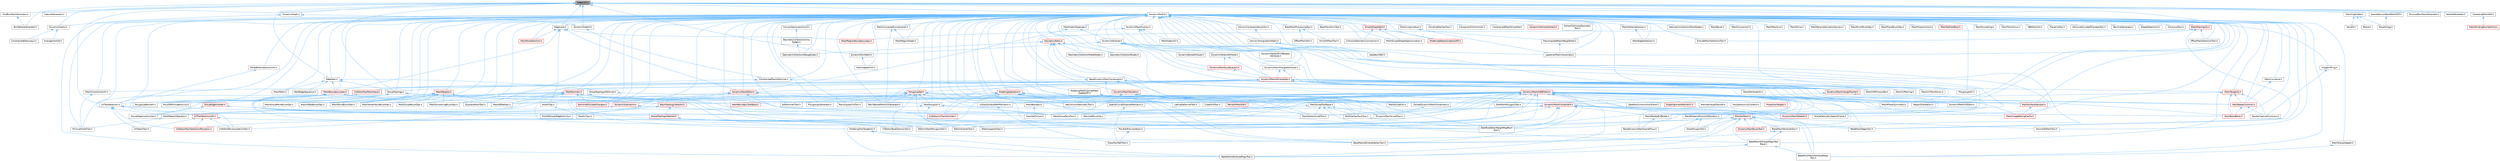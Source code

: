 digraph "IndexUtil.h"
{
 // INTERACTIVE_SVG=YES
 // LATEX_PDF_SIZE
  bgcolor="transparent";
  edge [fontname=Helvetica,fontsize=10,labelfontname=Helvetica,labelfontsize=10];
  node [fontname=Helvetica,fontsize=10,shape=box,height=0.2,width=0.4];
  Node1 [id="Node000001",label="IndexUtil.h",height=0.2,width=0.4,color="gray40", fillcolor="grey60", style="filled", fontcolor="black",tooltip=" "];
  Node1 -> Node2 [id="edge1_Node000001_Node000002",dir="back",color="steelblue1",style="solid",tooltip=" "];
  Node2 [id="Node000002",label="BoxSphereGenerator.h",height=0.2,width=0.4,color="grey40", fillcolor="white", style="filled",URL="$de/d74/BoxSphereGenerator_8h.html",tooltip=" "];
  Node1 -> Node3 [id="edge2_Node000001_Node000003",dir="back",color="steelblue1",style="solid",tooltip=" "];
  Node3 [id="Node000003",label="CapsuleGenerator.h",height=0.2,width=0.4,color="grey40", fillcolor="white", style="filled",URL="$d5/dca/CapsuleGenerator_8h.html",tooltip=" "];
  Node1 -> Node4 [id="edge3_Node000001_Node000004",dir="back",color="steelblue1",style="solid",tooltip=" "];
  Node4 [id="Node000004",label="DynamicGraph.h",height=0.2,width=0.4,color="grey40", fillcolor="white", style="filled",URL="$d9/d3f/DynamicGraph_8h.html",tooltip=" "];
  Node4 -> Node5 [id="edge4_Node000004_Node000005",dir="back",color="steelblue1",style="solid",tooltip=" "];
  Node5 [id="Node000005",label="DynamicGraph2.h",height=0.2,width=0.4,color="grey40", fillcolor="white", style="filled",URL="$df/d51/DynamicGraph2_8h.html",tooltip=" "];
  Node5 -> Node6 [id="edge5_Node000005_Node000006",dir="back",color="steelblue1",style="solid",tooltip=" "];
  Node6 [id="Node000006",label="Arrangement2d.h",height=0.2,width=0.4,color="grey40", fillcolor="white", style="filled",URL="$de/d7e/Arrangement2d_8h.html",tooltip=" "];
  Node5 -> Node7 [id="edge6_Node000005_Node000007",dir="back",color="steelblue1",style="solid",tooltip=" "];
  Node7 [id="Node000007",label="ConstrainedDelaunay2.h",height=0.2,width=0.4,color="grey40", fillcolor="white", style="filled",URL="$de/dbf/ConstrainedDelaunay2_8h.html",tooltip=" "];
  Node4 -> Node8 [id="edge7_Node000004_Node000008",dir="back",color="steelblue1",style="solid",tooltip=" "];
  Node8 [id="Node000008",label="DynamicGraph3.h",height=0.2,width=0.4,color="grey40", fillcolor="white", style="filled",URL="$dd/d8e/DynamicGraph3_8h.html",tooltip=" "];
  Node8 -> Node9 [id="edge8_Node000008_Node000009",dir="back",color="steelblue1",style="solid",tooltip=" "];
  Node9 [id="Node000009",label="ConstrainedMeshDeformer.h",height=0.2,width=0.4,color="grey40", fillcolor="white", style="filled",URL="$df/ddf/ConstrainedMeshDeformer_8h.html",tooltip=" "];
  Node9 -> Node10 [id="edge9_Node000009_Node000010",dir="back",color="steelblue1",style="solid",tooltip=" "];
  Node10 [id="Node000010",label="LatticeDeformerTool.h",height=0.2,width=0.4,color="grey40", fillcolor="white", style="filled",URL="$db/d83/LatticeDeformerTool_8h.html",tooltip=" "];
  Node9 -> Node11 [id="edge10_Node000009_Node000011",dir="back",color="steelblue1",style="solid",tooltip=" "];
  Node11 [id="Node000011",label="MeshOffsetOps.h",height=0.2,width=0.4,color="grey40", fillcolor="white", style="filled",URL="$da/d6c/MeshOffsetOps_8h.html",tooltip=" "];
  Node1 -> Node5 [id="edge11_Node000001_Node000005",dir="back",color="steelblue1",style="solid",tooltip=" "];
  Node1 -> Node8 [id="edge12_Node000001_Node000008",dir="back",color="steelblue1",style="solid",tooltip=" "];
  Node1 -> Node12 [id="edge13_Node000001_Node000012",dir="back",color="steelblue1",style="solid",tooltip=" "];
  Node12 [id="Node000012",label="DynamicMesh3.h",height=0.2,width=0.4,color="grey40", fillcolor="white", style="filled",URL="$d5/d34/DynamicMesh3_8h.html",tooltip=" "];
  Node12 -> Node13 [id="edge14_Node000012_Node000013",dir="back",color="steelblue1",style="solid",tooltip=" "];
  Node13 [id="Node000013",label="BakeMeshAttributeMapsTool.h",height=0.2,width=0.4,color="grey40", fillcolor="white", style="filled",URL="$d8/d14/BakeMeshAttributeMapsTool_8h.html",tooltip=" "];
  Node12 -> Node14 [id="edge15_Node000012_Node000014",dir="back",color="steelblue1",style="solid",tooltip=" "];
  Node14 [id="Node000014",label="BakeMeshAttributeMapsTool\lBase.h",height=0.2,width=0.4,color="grey40", fillcolor="white", style="filled",URL="$dc/d68/BakeMeshAttributeMapsToolBase_8h.html",tooltip=" "];
  Node14 -> Node13 [id="edge16_Node000014_Node000013",dir="back",color="steelblue1",style="solid",tooltip=" "];
  Node14 -> Node15 [id="edge17_Node000014_Node000015",dir="back",color="steelblue1",style="solid",tooltip=" "];
  Node15 [id="Node000015",label="BakeMultiMeshAttributeMaps\lTool.h",height=0.2,width=0.4,color="grey40", fillcolor="white", style="filled",URL="$d7/d65/BakeMultiMeshAttributeMapsTool_8h.html",tooltip=" "];
  Node12 -> Node16 [id="edge18_Node000012_Node000016",dir="back",color="steelblue1",style="solid",tooltip=" "];
  Node16 [id="Node000016",label="BakeMeshAttributeTool.h",height=0.2,width=0.4,color="grey40", fillcolor="white", style="filled",URL="$d0/d82/BakeMeshAttributeTool_8h.html",tooltip=" "];
  Node16 -> Node14 [id="edge19_Node000016_Node000014",dir="back",color="steelblue1",style="solid",tooltip=" "];
  Node16 -> Node17 [id="edge20_Node000016_Node000017",dir="back",color="steelblue1",style="solid",tooltip=" "];
  Node17 [id="Node000017",label="BakeMeshAttributeVertexTool.h",height=0.2,width=0.4,color="grey40", fillcolor="white", style="filled",URL="$d6/d76/BakeMeshAttributeVertexTool_8h.html",tooltip=" "];
  Node12 -> Node17 [id="edge21_Node000012_Node000017",dir="back",color="steelblue1",style="solid",tooltip=" "];
  Node12 -> Node15 [id="edge22_Node000012_Node000015",dir="back",color="steelblue1",style="solid",tooltip=" "];
  Node12 -> Node18 [id="edge23_Node000012_Node000018",dir="back",color="steelblue1",style="solid",tooltip=" "];
  Node18 [id="Node000018",label="BakeTransformTool.h",height=0.2,width=0.4,color="grey40", fillcolor="white", style="filled",URL="$dc/d39/BakeTransformTool_8h.html",tooltip=" "];
  Node12 -> Node19 [id="edge24_Node000012_Node000019",dir="back",color="steelblue1",style="solid",tooltip=" "];
  Node19 [id="Node000019",label="BaseDynamicMeshComponent.h",height=0.2,width=0.4,color="grey40", fillcolor="white", style="filled",URL="$d3/df4/BaseDynamicMeshComponent_8h.html",tooltip=" "];
  Node19 -> Node20 [id="edge25_Node000019_Node000020",dir="back",color="steelblue1",style="solid",tooltip=" "];
  Node20 [id="Node000020",label="BaseDynamicMeshSceneProxy.h",height=0.2,width=0.4,color="grey40", fillcolor="white", style="filled",URL="$d2/dee/BaseDynamicMeshSceneProxy_8h.html",tooltip=" "];
  Node19 -> Node21 [id="edge26_Node000019_Node000021",dir="back",color="steelblue1",style="solid",tooltip=" "];
  Node21 [id="Node000021",label="DynamicMeshComponent.h",height=0.2,width=0.4,color="red", fillcolor="#FFF0F0", style="filled",URL="$d8/d66/DynamicMeshComponent_8h.html",tooltip=" "];
  Node21 -> Node22 [id="edge27_Node000021_Node000022",dir="back",color="steelblue1",style="solid",tooltip=" "];
  Node22 [id="Node000022",label="DataflowEditorWeightMapPaint\lTool.h",height=0.2,width=0.4,color="grey40", fillcolor="white", style="filled",URL="$db/d46/DataflowEditorWeightMapPaintTool_8h.html",tooltip=" "];
  Node21 -> Node23 [id="edge28_Node000021_Node000023",dir="back",color="steelblue1",style="solid",tooltip=" "];
  Node23 [id="Node000023",label="DeformMeshPolygonsTool.h",height=0.2,width=0.4,color="grey40", fillcolor="white", style="filled",URL="$db/d72/DeformMeshPolygonsTool_8h.html",tooltip=" "];
  Node21 -> Node25 [id="edge29_Node000021_Node000025",dir="back",color="steelblue1",style="solid",tooltip=" "];
  Node25 [id="Node000025",label="DynamicMeshBrushTool.h",height=0.2,width=0.4,color="red", fillcolor="#FFF0F0", style="filled",URL="$da/d04/DynamicMeshBrushTool_8h.html",tooltip=" "];
  Node21 -> Node29 [id="edge30_Node000021_Node000029",dir="back",color="steelblue1",style="solid",tooltip=" "];
  Node29 [id="Node000029",label="DynamicMeshSelector.h",height=0.2,width=0.4,color="red", fillcolor="#FFF0F0", style="filled",URL="$dc/d01/DynamicMeshSelector_8h.html",tooltip=" "];
  Node21 -> Node31 [id="edge31_Node000021_Node000031",dir="back",color="steelblue1",style="solid",tooltip=" "];
  Node31 [id="Node000031",label="EditUVIslandsTool.h",height=0.2,width=0.4,color="grey40", fillcolor="white", style="filled",URL="$d0/de4/EditUVIslandsTool_8h.html",tooltip=" "];
  Node21 -> Node32 [id="edge32_Node000021_Node000032",dir="back",color="steelblue1",style="solid",tooltip=" "];
  Node32 [id="Node000032",label="MeshGroupPaintTool.h",height=0.2,width=0.4,color="grey40", fillcolor="white", style="filled",URL="$dd/d04/MeshGroupPaintTool_8h.html",tooltip=" "];
  Node21 -> Node33 [id="edge33_Node000021_Node000033",dir="back",color="steelblue1",style="solid",tooltip=" "];
  Node33 [id="Node000033",label="MeshRenderBufferSet.h",height=0.2,width=0.4,color="grey40", fillcolor="white", style="filled",URL="$de/dc2/MeshRenderBufferSet_8h.html",tooltip=" "];
  Node33 -> Node20 [id="edge34_Node000033_Node000020",dir="back",color="steelblue1",style="solid",tooltip=" "];
  Node21 -> Node38 [id="edge35_Node000021_Node000038",dir="back",color="steelblue1",style="solid",tooltip=" "];
  Node38 [id="Node000038",label="MeshVertexPaintTool.h",height=0.2,width=0.4,color="grey40", fillcolor="white", style="filled",URL="$db/d74/MeshVertexPaintTool_8h.html",tooltip=" "];
  Node38 -> Node22 [id="edge36_Node000038_Node000022",dir="back",color="steelblue1",style="solid",tooltip=" "];
  Node21 -> Node39 [id="edge37_Node000021_Node000039",dir="back",color="steelblue1",style="solid",tooltip=" "];
  Node39 [id="Node000039",label="MeshVertexSculptTool.h",height=0.2,width=0.4,color="grey40", fillcolor="white", style="filled",URL="$dc/da6/MeshVertexSculptTool_8h.html",tooltip=" "];
  Node21 -> Node40 [id="edge38_Node000021_Node000040",dir="back",color="steelblue1",style="solid",tooltip=" "];
  Node40 [id="Node000040",label="PreviewMesh.h",height=0.2,width=0.4,color="red", fillcolor="#FFF0F0", style="filled",URL="$d6/d30/PreviewMesh_8h.html",tooltip=" "];
  Node40 -> Node13 [id="edge39_Node000040_Node000013",dir="back",color="steelblue1",style="solid",tooltip=" "];
  Node40 -> Node14 [id="edge40_Node000040_Node000014",dir="back",color="steelblue1",style="solid",tooltip=" "];
  Node40 -> Node16 [id="edge41_Node000040_Node000016",dir="back",color="steelblue1",style="solid",tooltip=" "];
  Node40 -> Node17 [id="edge42_Node000040_Node000017",dir="back",color="steelblue1",style="solid",tooltip=" "];
  Node40 -> Node15 [id="edge43_Node000040_Node000015",dir="back",color="steelblue1",style="solid",tooltip=" "];
  Node40 -> Node44 [id="edge44_Node000040_Node000044",dir="back",color="steelblue1",style="solid",tooltip=" "];
  Node44 [id="Node000044",label="DrawPolygonTool.h",height=0.2,width=0.4,color="grey40", fillcolor="white", style="filled",URL="$d0/d15/DrawPolygonTool_8h.html",tooltip=" "];
  Node40 -> Node25 [id="edge45_Node000040_Node000025",dir="back",color="steelblue1",style="solid",tooltip=" "];
  Node40 -> Node45 [id="edge46_Node000040_Node000045",dir="back",color="steelblue1",style="solid",tooltip=" "];
  Node45 [id="Node000045",label="MeshInspectorTool.h",height=0.2,width=0.4,color="grey40", fillcolor="white", style="filled",URL="$de/da1/MeshInspectorTool_8h.html",tooltip=" "];
  Node40 -> Node80 [id="edge47_Node000040_Node000080",dir="back",color="steelblue1",style="solid",tooltip=" "];
  Node80 [id="Node000080",label="PolyEditPreviewMesh.h",height=0.2,width=0.4,color="grey40", fillcolor="white", style="filled",URL="$d2/de8/PolyEditPreviewMesh_8h.html",tooltip=" "];
  Node80 -> Node81 [id="edge48_Node000080_Node000081",dir="back",color="steelblue1",style="solid",tooltip=" "];
  Node81 [id="Node000081",label="DrawPolyPathTool.h",height=0.2,width=0.4,color="grey40", fillcolor="white", style="filled",URL="$dc/d3e/DrawPolyPathTool_8h.html",tooltip=" "];
  Node40 -> Node85 [id="edge49_Node000040_Node000085",dir="back",color="steelblue1",style="solid",tooltip=" "];
  Node85 [id="Node000085",label="VolumeToMeshTool.h",height=0.2,width=0.4,color="grey40", fillcolor="white", style="filled",URL="$de/d64/VolumeToMeshTool_8h.html",tooltip=" "];
  Node40 -> Node79 [id="edge50_Node000040_Node000079",dir="back",color="steelblue1",style="solid",tooltip=" "];
  Node79 [id="Node000079",label="WeldMeshEdgesTool.h",height=0.2,width=0.4,color="grey40", fillcolor="white", style="filled",URL="$d5/d6e/WeldMeshEdgesTool_8h.html",tooltip=" "];
  Node21 -> Node86 [id="edge51_Node000021_Node000086",dir="back",color="steelblue1",style="solid",tooltip=" "];
  Node86 [id="Node000086",label="SceneGeometrySpatialCache.h",height=0.2,width=0.4,color="grey40", fillcolor="white", style="filled",URL="$d6/d6f/SceneGeometrySpatialCache_8h.html",tooltip=" "];
  Node19 -> Node33 [id="edge52_Node000019_Node000033",dir="back",color="steelblue1",style="solid",tooltip=" "];
  Node19 -> Node87 [id="edge53_Node000019_Node000087",dir="back",color="steelblue1",style="solid",tooltip=" "];
  Node87 [id="Node000087",label="MeshSculptToolBase.h",height=0.2,width=0.4,color="grey40", fillcolor="white", style="filled",URL="$d8/d2a/MeshSculptToolBase_8h.html",tooltip=" "];
  Node87 -> Node22 [id="edge54_Node000087_Node000022",dir="back",color="steelblue1",style="solid",tooltip=" "];
  Node87 -> Node88 [id="edge55_Node000087_Node000088",dir="back",color="steelblue1",style="solid",tooltip=" "];
  Node88 [id="Node000088",label="DynamicMeshSculptTool.h",height=0.2,width=0.4,color="grey40", fillcolor="white", style="filled",URL="$d6/d16/DynamicMeshSculptTool_8h.html",tooltip=" "];
  Node87 -> Node89 [id="edge56_Node000087_Node000089",dir="back",color="steelblue1",style="solid",tooltip=" "];
  Node89 [id="Node000089",label="KelvinletBrushOp.h",height=0.2,width=0.4,color="grey40", fillcolor="white", style="filled",URL="$d9/d5c/KelvinletBrushOp_8h.html",tooltip=" "];
  Node87 -> Node32 [id="edge57_Node000087_Node000032",dir="back",color="steelblue1",style="solid",tooltip=" "];
  Node87 -> Node38 [id="edge58_Node000087_Node000038",dir="back",color="steelblue1",style="solid",tooltip=" "];
  Node87 -> Node39 [id="edge59_Node000087_Node000039",dir="back",color="steelblue1",style="solid",tooltip=" "];
  Node19 -> Node90 [id="edge60_Node000019_Node000090",dir="back",color="steelblue1",style="solid",tooltip=" "];
  Node90 [id="Node000090",label="OctreeDynamicMeshComponent.h",height=0.2,width=0.4,color="grey40", fillcolor="white", style="filled",URL="$d9/d19/OctreeDynamicMeshComponent_8h.html",tooltip=" "];
  Node90 -> Node88 [id="edge61_Node000090_Node000088",dir="back",color="steelblue1",style="solid",tooltip=" "];
  Node19 -> Node91 [id="edge62_Node000019_Node000091",dir="back",color="steelblue1",style="solid",tooltip=" "];
  Node91 [id="Node000091",label="UVEditorToolMeshInput.h",height=0.2,width=0.4,color="red", fillcolor="#FFF0F0", style="filled",URL="$d2/de6/UVEditorToolMeshInput_8h.html",tooltip=" "];
  Node91 -> Node97 [id="edge63_Node000091_Node000097",dir="back",color="steelblue1",style="solid",tooltip=" "];
  Node97 [id="Node000097",label="UVToolSelection.h",height=0.2,width=0.4,color="grey40", fillcolor="white", style="filled",URL="$dc/db4/UVToolSelection_8h.html",tooltip=" "];
  Node97 -> Node98 [id="edge64_Node000097_Node000098",dir="back",color="steelblue1",style="solid",tooltip=" "];
  Node98 [id="Node000098",label="UVEditorMeshSelectionMechanic.h",height=0.2,width=0.4,color="red", fillcolor="#FFF0F0", style="filled",URL="$d2/d73/UVEditorMeshSelectionMechanic_8h.html",tooltip=" "];
  Node97 -> Node100 [id="edge65_Node000097_Node000100",dir="back",color="steelblue1",style="solid",tooltip=" "];
  Node100 [id="Node000100",label="UVEditorUVTransformOp.h",height=0.2,width=0.4,color="red", fillcolor="#FFF0F0", style="filled",URL="$d9/df2/UVEditorUVTransformOp_8h.html",tooltip=" "];
  Node97 -> Node101 [id="edge66_Node000097_Node000101",dir="back",color="steelblue1",style="solid",tooltip=" "];
  Node101 [id="Node000101",label="UVSelectTool.h",height=0.2,width=0.4,color="grey40", fillcolor="white", style="filled",URL="$de/d40/UVSelectTool_8h.html",tooltip=" "];
  Node97 -> Node102 [id="edge67_Node000097_Node000102",dir="back",color="steelblue1",style="solid",tooltip=" "];
  Node102 [id="Node000102",label="UVToolSelectionAPI.h",height=0.2,width=0.4,color="red", fillcolor="#FFF0F0", style="filled",URL="$d0/d40/UVToolSelectionAPI_8h.html",tooltip=" "];
  Node102 -> Node98 [id="edge68_Node000102_Node000098",dir="back",color="steelblue1",style="solid",tooltip=" "];
  Node102 -> Node83 [id="edge69_Node000102_Node000083",dir="back",color="steelblue1",style="solid",tooltip=" "];
  Node83 [id="Node000083",label="UVEditorRecomputeUVsTool.h",height=0.2,width=0.4,color="grey40", fillcolor="white", style="filled",URL="$d2/db8/UVEditorRecomputeUVsTool_8h.html",tooltip=" "];
  Node102 -> Node84 [id="edge70_Node000102_Node000084",dir="back",color="steelblue1",style="solid",tooltip=" "];
  Node84 [id="Node000084",label="UVEditorTexelDensityTool.h",height=0.2,width=0.4,color="grey40", fillcolor="white", style="filled",URL="$d0/d8b/UVEditorTexelDensityTool_8h.html",tooltip=" "];
  Node102 -> Node101 [id="edge71_Node000102_Node000101",dir="back",color="steelblue1",style="solid",tooltip=" "];
  Node12 -> Node59 [id="edge72_Node000012_Node000059",dir="back",color="steelblue1",style="solid",tooltip=" "];
  Node59 [id="Node000059",label="BaseMeshProcessingTool.h",height=0.2,width=0.4,color="grey40", fillcolor="white", style="filled",URL="$d4/d77/BaseMeshProcessingTool_8h.html",tooltip=" "];
  Node59 -> Node60 [id="edge73_Node000059_Node000060",dir="back",color="steelblue1",style="solid",tooltip=" "];
  Node60 [id="Node000060",label="OffsetMeshTool.h",height=0.2,width=0.4,color="grey40", fillcolor="white", style="filled",URL="$da/d01/OffsetMeshTool_8h.html",tooltip=" "];
  Node59 -> Node61 [id="edge74_Node000059_Node000061",dir="back",color="steelblue1",style="solid",tooltip=" "];
  Node61 [id="Node000061",label="SmoothMeshTool.h",height=0.2,width=0.4,color="grey40", fillcolor="white", style="filled",URL="$da/da9/SmoothMeshTool_8h.html",tooltip=" "];
  Node12 -> Node104 [id="edge75_Node000012_Node000104",dir="back",color="steelblue1",style="solid",tooltip=" "];
  Node104 [id="Node000104",label="CollectSurfacePathMechanic.h",height=0.2,width=0.4,color="grey40", fillcolor="white", style="filled",URL="$d5/dd0/CollectSurfacePathMechanic_8h.html",tooltip=" "];
  Node104 -> Node81 [id="edge76_Node000104_Node000081",dir="back",color="steelblue1",style="solid",tooltip=" "];
  Node12 -> Node105 [id="edge77_Node000012_Node000105",dir="back",color="steelblue1",style="solid",tooltip=" "];
  Node105 [id="Node000105",label="CollisionGeometryConversion.h",height=0.2,width=0.4,color="grey40", fillcolor="white", style="filled",URL="$df/d0d/CollisionGeometryConversion_8h.html",tooltip=" "];
  Node12 -> Node53 [id="edge78_Node000012_Node000053",dir="back",color="steelblue1",style="solid",tooltip=" "];
  Node53 [id="Node000053",label="CombineMeshesTool.h",height=0.2,width=0.4,color="grey40", fillcolor="white", style="filled",URL="$dd/da3/CombineMeshesTool_8h.html",tooltip=" "];
  Node12 -> Node106 [id="edge79_Node000012_Node000106",dir="back",color="steelblue1",style="solid",tooltip=" "];
  Node106 [id="Node000106",label="ComponentCollisionUtil.h",height=0.2,width=0.4,color="grey40", fillcolor="white", style="filled",URL="$d9/d1c/ComponentCollisionUtil_8h.html",tooltip=" "];
  Node12 -> Node9 [id="edge80_Node000012_Node000009",dir="back",color="steelblue1",style="solid",tooltip=" "];
  Node12 -> Node107 [id="edge81_Node000012_Node000107",dir="back",color="steelblue1",style="solid",tooltip=" "];
  Node107 [id="Node000107",label="ConstrainedMeshSmoother.h",height=0.2,width=0.4,color="grey40", fillcolor="white", style="filled",URL="$d7/d9e/ConstrainedMeshSmoother_8h.html",tooltip=" "];
  Node12 -> Node108 [id="edge82_Node000012_Node000108",dir="back",color="steelblue1",style="solid",tooltip=" "];
  Node108 [id="Node000108",label="ConvexDecomposition3.h",height=0.2,width=0.4,color="grey40", fillcolor="white", style="filled",URL="$d4/d2b/ConvexDecomposition3_8h.html",tooltip=" "];
  Node108 -> Node109 [id="edge83_Node000108_Node000109",dir="back",color="steelblue1",style="solid",tooltip=" "];
  Node109 [id="Node000109",label="GeometryCollectionUtility\lNodes.h",height=0.2,width=0.4,color="grey40", fillcolor="white", style="filled",URL="$d7/da4/GeometryCollectionUtilityNodes_8h.html",tooltip=" "];
  Node109 -> Node110 [id="edge84_Node000109_Node000110",dir="back",color="steelblue1",style="solid",tooltip=" "];
  Node110 [id="Node000110",label="GeometryCollectionDebugNodes.h",height=0.2,width=0.4,color="grey40", fillcolor="white", style="filled",URL="$dd/d38/GeometryCollectionDebugNodes_8h.html",tooltip=" "];
  Node12 -> Node62 [id="edge85_Node000012_Node000062",dir="back",color="steelblue1",style="solid",tooltip=" "];
  Node62 [id="Node000062",label="DisplaceMeshTool.h",height=0.2,width=0.4,color="grey40", fillcolor="white", style="filled",URL="$da/d28/DisplaceMeshTool_8h.html",tooltip=" "];
  Node12 -> Node111 [id="edge86_Node000012_Node000111",dir="back",color="steelblue1",style="solid",tooltip=" "];
  Node111 [id="Node000111",label="DynamicAttribute.h",height=0.2,width=0.4,color="grey40", fillcolor="white", style="filled",URL="$d8/db1/DynamicAttribute_8h.html",tooltip=" "];
  Node111 -> Node112 [id="edge87_Node000111_Node000112",dir="back",color="steelblue1",style="solid",tooltip=" "];
  Node112 [id="Node000112",label="DynamicBoneAttribute.h",height=0.2,width=0.4,color="grey40", fillcolor="white", style="filled",URL="$d7/d41/DynamicBoneAttribute_8h.html",tooltip=" "];
  Node111 -> Node113 [id="edge88_Node000111_Node000113",dir="back",color="steelblue1",style="solid",tooltip=" "];
  Node113 [id="Node000113",label="DynamicMeshAttributeSet.h",height=0.2,width=0.4,color="red", fillcolor="#FFF0F0", style="filled",URL="$d1/d88/DynamicMeshAttributeSet_8h.html",tooltip=" "];
  Node113 -> Node22 [id="edge89_Node000113_Node000022",dir="back",color="steelblue1",style="solid",tooltip=" "];
  Node113 -> Node114 [id="edge90_Node000113_Node000114",dir="back",color="steelblue1",style="solid",tooltip=" "];
  Node114 [id="Node000114",label="DynamicMeshChangeTracker.h",height=0.2,width=0.4,color="red", fillcolor="#FFF0F0", style="filled",URL="$dd/df0/DynamicMeshChangeTracker_8h.html",tooltip=" "];
  Node114 -> Node22 [id="edge91_Node000114_Node000022",dir="back",color="steelblue1",style="solid",tooltip=" "];
  Node114 -> Node29 [id="edge92_Node000114_Node000029",dir="back",color="steelblue1",style="solid",tooltip=" "];
  Node114 -> Node115 [id="edge93_Node000114_Node000115",dir="back",color="steelblue1",style="solid",tooltip=" "];
  Node115 [id="Node000115",label="EditMeshPolygonsTool.h",height=0.2,width=0.4,color="grey40", fillcolor="white", style="filled",URL="$d5/d72/EditMeshPolygonsTool_8h.html",tooltip=" "];
  Node113 -> Node128 [id="edge94_Node000113_Node000128",dir="back",color="steelblue1",style="solid",tooltip=" "];
  Node128 [id="Node000128",label="DynamicMeshEditor.h",height=0.2,width=0.4,color="red", fillcolor="#FFF0F0", style="filled",URL="$d2/db3/DynamicMeshEditor_8h.html",tooltip=" "];
  Node128 -> Node129 [id="edge95_Node000128_Node000129",dir="back",color="steelblue1",style="solid",tooltip=" "];
  Node129 [id="Node000129",label="DynamicSubmesh3.h",height=0.2,width=0.4,color="red", fillcolor="#FFF0F0", style="filled",URL="$df/d5e/DynamicSubmesh3_8h.html",tooltip=" "];
  Node129 -> Node130 [id="edge96_Node000129_Node000130",dir="back",color="steelblue1",style="solid",tooltip=" "];
  Node130 [id="Node000130",label="MeshRegionOperator.h",height=0.2,width=0.4,color="grey40", fillcolor="white", style="filled",URL="$db/d2c/MeshRegionOperator_8h.html",tooltip=" "];
  Node130 -> Node131 [id="edge97_Node000130_Node000131",dir="back",color="steelblue1",style="solid",tooltip=" "];
  Node131 [id="Node000131",label="MinimalHoleFiller.h",height=0.2,width=0.4,color="grey40", fillcolor="white", style="filled",URL="$dc/d8e/MinimalHoleFiller_8h.html",tooltip=" "];
  Node129 -> Node80 [id="edge98_Node000129_Node000080",dir="back",color="steelblue1",style="solid",tooltip=" "];
  Node128 -> Node135 [id="edge99_Node000128_Node000135",dir="back",color="steelblue1",style="solid",tooltip=" "];
  Node135 [id="Node000135",label="FaceGroupUtil.h",height=0.2,width=0.4,color="grey40", fillcolor="white", style="filled",URL="$d6/d29/FaceGroupUtil_8h.html",tooltip=" "];
  Node135 -> Node32 [id="edge100_Node000135_Node000032",dir="back",color="steelblue1",style="solid",tooltip=" "];
  Node135 -> Node45 [id="edge101_Node000135_Node000045",dir="back",color="steelblue1",style="solid",tooltip=" "];
  Node135 -> Node130 [id="edge102_Node000135_Node000130",dir="back",color="steelblue1",style="solid",tooltip=" "];
  Node135 -> Node38 [id="edge103_Node000135_Node000038",dir="back",color="steelblue1",style="solid",tooltip=" "];
  Node128 -> Node137 [id="edge104_Node000128_Node000137",dir="back",color="steelblue1",style="solid",tooltip=" "];
  Node137 [id="Node000137",label="MeshBoolean.h",height=0.2,width=0.4,color="grey40", fillcolor="white", style="filled",URL="$dc/d24/MeshBoolean_8h.html",tooltip=" "];
  Node137 -> Node138 [id="edge105_Node000137_Node000138",dir="back",color="steelblue1",style="solid",tooltip=" "];
  Node138 [id="Node000138",label="MeshSelfUnion.h",height=0.2,width=0.4,color="grey40", fillcolor="white", style="filled",URL="$d0/d5f/MeshSelfUnion_8h.html",tooltip=" "];
  Node128 -> Node11 [id="edge106_Node000128_Node000011",dir="back",color="steelblue1",style="solid",tooltip=" "];
  Node128 -> Node138 [id="edge107_Node000128_Node000138",dir="back",color="steelblue1",style="solid",tooltip=" "];
  Node128 -> Node139 [id="edge108_Node000128_Node000139",dir="back",color="steelblue1",style="solid",tooltip=" "];
  Node139 [id="Node000139",label="RemoveOccludedTriangles.h",height=0.2,width=0.4,color="red", fillcolor="#FFF0F0", style="filled",URL="$dc/d7b/RemoveOccludedTriangles_8h.html",tooltip=" "];
  Node113 -> Node141 [id="edge109_Node000113_Node000141",dir="back",color="steelblue1",style="solid",tooltip=" "];
  Node141 [id="Node000141",label="DynamicMeshUVEditor.h",height=0.2,width=0.4,color="grey40", fillcolor="white", style="filled",URL="$d9/d1e/DynamicMeshUVEditor_8h.html",tooltip=" "];
  Node113 -> Node143 [id="edge110_Node000113_Node000143",dir="back",color="steelblue1",style="solid",tooltip=" "];
  Node143 [id="Node000143",label="GroupTopology.h",height=0.2,width=0.4,color="grey40", fillcolor="white", style="filled",URL="$d3/d84/GroupTopology_8h.html",tooltip=" "];
  Node143 -> Node22 [id="edge111_Node000143_Node000022",dir="back",color="steelblue1",style="solid",tooltip=" "];
  Node143 -> Node23 [id="edge112_Node000143_Node000023",dir="back",color="steelblue1",style="solid",tooltip=" "];
  Node143 -> Node31 [id="edge113_Node000143_Node000031",dir="back",color="steelblue1",style="solid",tooltip=" "];
  Node143 -> Node144 [id="edge114_Node000143_Node000144",dir="back",color="steelblue1",style="solid",tooltip=" "];
  Node144 [id="Node000144",label="GroupEdgeInserter.h",height=0.2,width=0.4,color="red", fillcolor="#FFF0F0", style="filled",URL="$d9/d17/GroupEdgeInserter_8h.html",tooltip=" "];
  Node144 -> Node146 [id="edge115_Node000144_Node000146",dir="back",color="steelblue1",style="solid",tooltip=" "];
  Node146 [id="Node000146",label="GroupEdgeInsertionOp.h",height=0.2,width=0.4,color="grey40", fillcolor="white", style="filled",URL="$d6/d71/GroupEdgeInsertionOp_8h.html",tooltip=" "];
  Node144 -> Node68 [id="edge116_Node000144_Node000068",dir="back",color="steelblue1",style="solid",tooltip=" "];
  Node68 [id="Node000068",label="PolyEditInsertEdgeActivity.h",height=0.2,width=0.4,color="grey40", fillcolor="white", style="filled",URL="$d1/d26/PolyEditInsertEdgeActivity_8h.html",tooltip=" "];
  Node143 -> Node146 [id="edge117_Node000143_Node000146",dir="back",color="steelblue1",style="solid",tooltip=" "];
  Node143 -> Node147 [id="edge118_Node000143_Node000147",dir="back",color="steelblue1",style="solid",tooltip=" "];
  Node147 [id="Node000147",label="GroupTopologySelector.h",height=0.2,width=0.4,color="red", fillcolor="#FFF0F0", style="filled",URL="$dc/dfe/GroupTopologySelector_8h.html",tooltip=" "];
  Node147 -> Node23 [id="edge119_Node000147_Node000023",dir="back",color="steelblue1",style="solid",tooltip=" "];
  Node147 -> Node31 [id="edge120_Node000147_Node000031",dir="back",color="steelblue1",style="solid",tooltip=" "];
  Node143 -> Node149 [id="edge121_Node000143_Node000149",dir="back",color="steelblue1",style="solid",tooltip=" "];
  Node149 [id="Node000149",label="MeshBoundaryToolBase.h",height=0.2,width=0.4,color="red", fillcolor="#FFF0F0", style="filled",URL="$dd/da3/MeshBoundaryToolBase_8h.html",tooltip=" "];
  Node143 -> Node150 [id="edge122_Node000143_Node000150",dir="back",color="steelblue1",style="solid",tooltip=" "];
  Node150 [id="Node000150",label="MeshTopologySelector.h",height=0.2,width=0.4,color="red", fillcolor="#FFF0F0", style="filled",URL="$d1/db0/MeshTopologySelector_8h.html",tooltip=" "];
  Node150 -> Node147 [id="edge123_Node000150_Node000147",dir="back",color="steelblue1",style="solid",tooltip=" "];
  Node150 -> Node68 [id="edge124_Node000150_Node000068",dir="back",color="steelblue1",style="solid",tooltip=" "];
  Node143 -> Node151 [id="edge125_Node000143_Node000151",dir="back",color="steelblue1",style="solid",tooltip=" "];
  Node151 [id="Node000151",label="PolyEditExtrudeActivity.h",height=0.2,width=0.4,color="grey40", fillcolor="white", style="filled",URL="$db/d72/PolyEditExtrudeActivity_8h.html",tooltip=" "];
  Node143 -> Node68 [id="edge126_Node000143_Node000068",dir="back",color="steelblue1",style="solid",tooltip=" "];
  Node143 -> Node152 [id="edge127_Node000143_Node000152",dir="back",color="steelblue1",style="solid",tooltip=" "];
  Node152 [id="Node000152",label="PolygroupRemesh.h",height=0.2,width=0.4,color="grey40", fillcolor="white", style="filled",URL="$d7/df6/PolygroupRemesh_8h.html",tooltip=" "];
  Node113 -> Node153 [id="edge128_Node000113_Node000153",dir="back",color="steelblue1",style="solid",tooltip=" "];
  Node153 [id="Node000153",label="MeshAttributeUtil.h",height=0.2,width=0.4,color="grey40", fillcolor="white", style="filled",URL="$d6/db6/MeshAttributeUtil_8h.html",tooltip=" "];
  Node113 -> Node154 [id="edge129_Node000113_Node000154",dir="back",color="steelblue1",style="solid",tooltip=" "];
  Node154 [id="Node000154",label="MeshBakerCommon.h",height=0.2,width=0.4,color="red", fillcolor="#FFF0F0", style="filled",URL="$d9/d92/MeshBakerCommon_8h.html",tooltip=" "];
  Node154 -> Node155 [id="edge130_Node000154_Node000155",dir="back",color="steelblue1",style="solid",tooltip=" "];
  Node155 [id="Node000155",label="MeshBaseBaker.h",height=0.2,width=0.4,color="red", fillcolor="#FFF0F0", style="filled",URL="$d7/ddc/MeshBaseBaker_8h.html",tooltip=" "];
  Node154 -> Node157 [id="edge131_Node000154_Node000157",dir="back",color="steelblue1",style="solid",tooltip=" "];
  Node157 [id="Node000157",label="RenderCaptureFunctions.h",height=0.2,width=0.4,color="grey40", fillcolor="white", style="filled",URL="$d3/dc6/RenderCaptureFunctions_8h.html",tooltip=" "];
  Node113 -> Node155 [id="edge132_Node000113_Node000155",dir="back",color="steelblue1",style="solid",tooltip=" "];
  Node113 -> Node164 [id="edge133_Node000113_Node000164",dir="back",color="steelblue1",style="solid",tooltip=" "];
  Node164 [id="Node000164",label="MeshConstraintsUtil.h",height=0.2,width=0.4,color="grey40", fillcolor="white", style="filled",URL="$d6/d05/MeshConstraintsUtil_8h.html",tooltip=" "];
  Node164 -> Node131 [id="edge134_Node000164_Node000131",dir="back",color="steelblue1",style="solid",tooltip=" "];
  Node113 -> Node167 [id="edge135_Node000113_Node000167",dir="back",color="steelblue1",style="solid",tooltip=" "];
  Node167 [id="Node000167",label="MeshImageBakingCache.h",height=0.2,width=0.4,color="red", fillcolor="#FFF0F0", style="filled",URL="$dd/d09/MeshImageBakingCache_8h.html",tooltip=" "];
  Node113 -> Node175 [id="edge136_Node000113_Node000175",dir="back",color="steelblue1",style="solid",tooltip=" "];
  Node175 [id="Node000175",label="MeshNormals.h",height=0.2,width=0.4,color="red", fillcolor="#FFF0F0", style="filled",URL="$d2/d57/MeshNormals_8h.html",tooltip=" "];
  Node175 -> Node22 [id="edge137_Node000175_Node000022",dir="back",color="steelblue1",style="solid",tooltip=" "];
  Node175 -> Node62 [id="edge138_Node000175_Node000062",dir="back",color="steelblue1",style="solid",tooltip=" "];
  Node175 -> Node88 [id="edge139_Node000175_Node000088",dir="back",color="steelblue1",style="solid",tooltip=" "];
  Node175 -> Node32 [id="edge140_Node000175_Node000032",dir="back",color="steelblue1",style="solid",tooltip=" "];
  Node175 -> Node177 [id="edge141_Node000175_Node000177",dir="back",color="steelblue1",style="solid",tooltip=" "];
  Node177 [id="Node000177",label="MeshInflateBrushOps.h",height=0.2,width=0.4,color="grey40", fillcolor="white", style="filled",URL="$d7/d16/MeshInflateBrushOps_8h.html",tooltip=" "];
  Node175 -> Node179 [id="edge142_Node000175_Node000179",dir="back",color="steelblue1",style="solid",tooltip=" "];
  Node179 [id="Node000179",label="MeshMoveBrushOps.h",height=0.2,width=0.4,color="grey40", fillcolor="white", style="filled",URL="$dd/dcb/MeshMoveBrushOps_8h.html",tooltip=" "];
  Node175 -> Node11 [id="edge143_Node000175_Node000011",dir="back",color="steelblue1",style="solid",tooltip=" "];
  Node175 -> Node130 [id="edge144_Node000175_Node000130",dir="back",color="steelblue1",style="solid",tooltip=" "];
  Node175 -> Node180 [id="edge145_Node000175_Node000180",dir="back",color="steelblue1",style="solid",tooltip=" "];
  Node180 [id="Node000180",label="MeshSculptBrushOps.h",height=0.2,width=0.4,color="grey40", fillcolor="white", style="filled",URL="$d1/dc9/MeshSculptBrushOps_8h.html",tooltip=" "];
  Node175 -> Node181 [id="edge146_Node000175_Node000181",dir="back",color="steelblue1",style="solid",tooltip=" "];
  Node181 [id="Node000181",label="MeshSculptUtil.h",height=0.2,width=0.4,color="grey40", fillcolor="white", style="filled",URL="$dc/de1/MeshSculptUtil_8h.html",tooltip=" "];
  Node175 -> Node182 [id="edge147_Node000175_Node000182",dir="back",color="steelblue1",style="solid",tooltip=" "];
  Node182 [id="Node000182",label="MeshSmoothingBrushOps.h",height=0.2,width=0.4,color="grey40", fillcolor="white", style="filled",URL="$dd/d1d/MeshSmoothingBrushOps_8h.html",tooltip=" "];
  Node175 -> Node38 [id="edge148_Node000175_Node000038",dir="back",color="steelblue1",style="solid",tooltip=" "];
  Node175 -> Node39 [id="edge149_Node000175_Node000039",dir="back",color="steelblue1",style="solid",tooltip=" "];
  Node175 -> Node152 [id="edge150_Node000175_Node000152",dir="back",color="steelblue1",style="solid",tooltip=" "];
  Node175 -> Node139 [id="edge151_Node000175_Node000139",dir="back",color="steelblue1",style="solid",tooltip=" "];
  Node113 -> Node33 [id="edge152_Node000113_Node000033",dir="back",color="steelblue1",style="solid",tooltip=" "];
  Node113 -> Node184 [id="edge153_Node000113_Node000184",dir="back",color="steelblue1",style="solid",tooltip=" "];
  Node184 [id="Node000184",label="MeshSurfaceSampler.h",height=0.2,width=0.4,color="red", fillcolor="#FFF0F0", style="filled",URL="$de/d0c/MeshSurfaceSampler_8h.html",tooltip=" "];
  Node184 -> Node167 [id="edge154_Node000184_Node000167",dir="back",color="steelblue1",style="solid",tooltip=" "];
  Node113 -> Node190 [id="edge155_Node000113_Node000190",dir="back",color="steelblue1",style="solid",tooltip=" "];
  Node190 [id="Node000190",label="MeshTangents.h",height=0.2,width=0.4,color="red", fillcolor="#FFF0F0", style="filled",URL="$d3/d56/MeshTangents_8h.html",tooltip=" "];
  Node190 -> Node21 [id="edge156_Node000190_Node000021",dir="back",color="steelblue1",style="solid",tooltip=" "];
  Node190 -> Node154 [id="edge157_Node000190_Node000154",dir="back",color="steelblue1",style="solid",tooltip=" "];
  Node190 -> Node155 [id="edge158_Node000190_Node000155",dir="back",color="steelblue1",style="solid",tooltip=" "];
  Node190 -> Node157 [id="edge159_Node000190_Node000157",dir="back",color="steelblue1",style="solid",tooltip=" "];
  Node113 -> Node191 [id="edge160_Node000113_Node000191",dir="back",color="steelblue1",style="solid",tooltip=" "];
  Node191 [id="Node000191",label="MeshUDIMClassifier.h",height=0.2,width=0.4,color="grey40", fillcolor="white", style="filled",URL="$da/daf/MeshUDIMClassifier_8h.html",tooltip=" "];
  Node113 -> Node192 [id="edge161_Node000113_Node000192",dir="back",color="steelblue1",style="solid",tooltip=" "];
  Node192 [id="Node000192",label="MeshUVPacking.h",height=0.2,width=0.4,color="grey40", fillcolor="white", style="filled",URL="$d5/d78/MeshUVPacking_8h.html",tooltip=" "];
  Node113 -> Node193 [id="edge162_Node000113_Node000193",dir="back",color="steelblue1",style="solid",tooltip=" "];
  Node193 [id="Node000193",label="MeshUVTransforms.h",height=0.2,width=0.4,color="grey40", fillcolor="white", style="filled",URL="$dc/db6/MeshUVTransforms_8h.html",tooltip=" "];
  Node113 -> Node194 [id="edge163_Node000113_Node000194",dir="back",color="steelblue1",style="solid",tooltip=" "];
  Node194 [id="Node000194",label="MeshVertexPaintBrushOps.h",height=0.2,width=0.4,color="grey40", fillcolor="white", style="filled",URL="$df/d5b/MeshVertexPaintBrushOps_8h.html",tooltip=" "];
  Node113 -> Node195 [id="edge164_Node000113_Node000195",dir="back",color="steelblue1",style="solid",tooltip=" "];
  Node195 [id="Node000195",label="PatchBasedMeshUVGenerator.h",height=0.2,width=0.4,color="grey40", fillcolor="white", style="filled",URL="$df/df3/PatchBasedMeshUVGenerator_8h.html",tooltip=" "];
  Node113 -> Node197 [id="edge165_Node000113_Node000197",dir="back",color="steelblue1",style="solid",tooltip=" "];
  Node197 [id="Node000197",label="PolygroupSet.h",height=0.2,width=0.4,color="red", fillcolor="#FFF0F0", style="filled",URL="$de/dbc/PolygroupSet_8h.html",tooltip=" "];
  Node197 -> Node64 [id="edge166_Node000197_Node000064",dir="back",color="steelblue1",style="solid",tooltip=" "];
  Node64 [id="Node000064",label="EditNormalsTool.h",height=0.2,width=0.4,color="grey40", fillcolor="white", style="filled",URL="$de/d53/EditNormalsTool_8h.html",tooltip=" "];
  Node197 -> Node135 [id="edge167_Node000197_Node000135",dir="back",color="steelblue1",style="solid",tooltip=" "];
  Node197 -> Node32 [id="edge168_Node000197_Node000032",dir="back",color="steelblue1",style="solid",tooltip=" "];
  Node197 -> Node45 [id="edge169_Node000197_Node000045",dir="back",color="steelblue1",style="solid",tooltip=" "];
  Node197 -> Node38 [id="edge170_Node000197_Node000038",dir="back",color="steelblue1",style="solid",tooltip=" "];
  Node197 -> Node39 [id="edge171_Node000197_Node000039",dir="back",color="steelblue1",style="solid",tooltip=" "];
  Node197 -> Node195 [id="edge172_Node000197_Node000195",dir="back",color="steelblue1",style="solid",tooltip=" "];
  Node197 -> Node210 [id="edge173_Node000197_Node000210",dir="back",color="steelblue1",style="solid",tooltip=" "];
  Node210 [id="Node000210",label="PolygroupsGenerator.h",height=0.2,width=0.4,color="grey40", fillcolor="white", style="filled",URL="$d4/d71/PolygroupsGenerator_8h.html",tooltip=" "];
  Node197 -> Node70 [id="edge174_Node000197_Node000070",dir="back",color="steelblue1",style="solid",tooltip=" "];
  Node70 [id="Node000070",label="RecomputeUVsTool.h",height=0.2,width=0.4,color="grey40", fillcolor="white", style="filled",URL="$d0/d92/RecomputeUVsTool_8h.html",tooltip=" "];
  Node197 -> Node75 [id="edge175_Node000197_Node000075",dir="back",color="steelblue1",style="solid",tooltip=" "];
  Node75 [id="Node000075",label="SetCollisionGeometryTool.h",height=0.2,width=0.4,color="grey40", fillcolor="white", style="filled",URL="$d0/de6/SetCollisionGeometryTool_8h.html",tooltip=" "];
  Node197 -> Node83 [id="edge176_Node000197_Node000083",dir="back",color="steelblue1",style="solid",tooltip=" "];
  Node197 -> Node84 [id="edge177_Node000197_Node000084",dir="back",color="steelblue1",style="solid",tooltip=" "];
  Node113 -> Node212 [id="edge178_Node000113_Node000212",dir="back",color="steelblue1",style="solid",tooltip=" "];
  Node212 [id="Node000212",label="PolygroupUtil.h",height=0.2,width=0.4,color="grey40", fillcolor="white", style="filled",URL="$df/dde/PolygroupUtil_8h.html",tooltip=" "];
  Node113 -> Node91 [id="edge179_Node000113_Node000091",dir="back",color="steelblue1",style="solid",tooltip=" "];
  Node113 -> Node100 [id="edge180_Node000113_Node000100",dir="back",color="steelblue1",style="solid",tooltip=" "];
  Node111 -> Node114 [id="edge181_Node000111_Node000114",dir="back",color="steelblue1",style="solid",tooltip=" "];
  Node111 -> Node217 [id="edge182_Node000111_Node000217",dir="back",color="steelblue1",style="solid",tooltip=" "];
  Node217 [id="Node000217",label="DynamicMeshSculptLayers.h",height=0.2,width=0.4,color="red", fillcolor="#FFF0F0", style="filled",URL="$da/df3/DynamicMeshSculptLayers_8h.html",tooltip=" "];
  Node217 -> Node113 [id="edge183_Node000217_Node000113",dir="back",color="steelblue1",style="solid",tooltip=" "];
  Node111 -> Node218 [id="edge184_Node000111_Node000218",dir="back",color="steelblue1",style="solid",tooltip=" "];
  Node218 [id="Node000218",label="DynamicMeshTriangleAttribute.h",height=0.2,width=0.4,color="grey40", fillcolor="white", style="filled",URL="$d0/d85/DynamicMeshTriangleAttribute_8h.html",tooltip=" "];
  Node218 -> Node113 [id="edge185_Node000218_Node000113",dir="back",color="steelblue1",style="solid",tooltip=" "];
  Node218 -> Node114 [id="edge186_Node000218_Node000114",dir="back",color="steelblue1",style="solid",tooltip=" "];
  Node111 -> Node219 [id="edge187_Node000111_Node000219",dir="back",color="steelblue1",style="solid",tooltip=" "];
  Node219 [id="Node000219",label="DynamicPointSet3.h",height=0.2,width=0.4,color="grey40", fillcolor="white", style="filled",URL="$d3/d32/DynamicPointSet3_8h.html",tooltip=" "];
  Node219 -> Node220 [id="edge188_Node000219_Node000220",dir="back",color="steelblue1",style="solid",tooltip=" "];
  Node220 [id="Node000220",label="MeshAdapterUtil.h",height=0.2,width=0.4,color="grey40", fillcolor="white", style="filled",URL="$d7/d6b/MeshAdapterUtil_8h.html",tooltip=" "];
  Node111 -> Node221 [id="edge189_Node000111_Node000221",dir="back",color="steelblue1",style="solid",tooltip=" "];
  Node221 [id="Node000221",label="DynamicVertexAttribute.h",height=0.2,width=0.4,color="grey40", fillcolor="white", style="filled",URL="$d4/de7/DynamicVertexAttribute_8h.html",tooltip=" "];
  Node221 -> Node113 [id="edge190_Node000221_Node000113",dir="back",color="steelblue1",style="solid",tooltip=" "];
  Node221 -> Node217 [id="edge191_Node000221_Node000217",dir="back",color="steelblue1",style="solid",tooltip=" "];
  Node111 -> Node222 [id="edge192_Node000111_Node000222",dir="back",color="steelblue1",style="solid",tooltip=" "];
  Node222 [id="Node000222",label="DynamicVertexSkinWeights\lAttribute.h",height=0.2,width=0.4,color="grey40", fillcolor="white", style="filled",URL="$db/d5b/DynamicVertexSkinWeightsAttribute_8h.html",tooltip=" "];
  Node12 -> Node223 [id="edge193_Node000012_Node000223",dir="back",color="steelblue1",style="solid",tooltip=" "];
  Node223 [id="Node000223",label="DynamicMeshAABBTree3.h",height=0.2,width=0.4,color="red", fillcolor="#FFF0F0", style="filled",URL="$d5/d0d/DynamicMeshAABBTree3_8h.html",tooltip=" "];
  Node223 -> Node13 [id="edge194_Node000223_Node000013",dir="back",color="steelblue1",style="solid",tooltip=" "];
  Node223 -> Node17 [id="edge195_Node000223_Node000017",dir="back",color="steelblue1",style="solid",tooltip=" "];
  Node223 -> Node104 [id="edge196_Node000223_Node000104",dir="back",color="steelblue1",style="solid",tooltip=" "];
  Node223 -> Node224 [id="edge197_Node000223_Node000224",dir="back",color="steelblue1",style="solid",tooltip=" "];
  Node224 [id="Node000224",label="CubeGridTool.h",height=0.2,width=0.4,color="grey40", fillcolor="white", style="filled",URL="$d3/d38/CubeGridTool_8h.html",tooltip=" "];
  Node223 -> Node225 [id="edge198_Node000223_Node000225",dir="back",color="steelblue1",style="solid",tooltip=" "];
  Node225 [id="Node000225",label="DataflowConstructionScene.h",height=0.2,width=0.4,color="grey40", fillcolor="white", style="filled",URL="$d7/d24/DataflowConstructionScene_8h.html",tooltip=" "];
  Node223 -> Node22 [id="edge199_Node000223_Node000022",dir="back",color="steelblue1",style="solid",tooltip=" "];
  Node223 -> Node23 [id="edge200_Node000223_Node000023",dir="back",color="steelblue1",style="solid",tooltip=" "];
  Node223 -> Node226 [id="edge201_Node000223_Node000226",dir="back",color="steelblue1",style="solid",tooltip=" "];
  Node226 [id="Node000226",label="DragAlignmentMechanic.h",height=0.2,width=0.4,color="red", fillcolor="#FFF0F0", style="filled",URL="$d1/d74/DragAlignmentMechanic_8h.html",tooltip=" "];
  Node223 -> Node44 [id="edge202_Node000223_Node000044",dir="back",color="steelblue1",style="solid",tooltip=" "];
  Node223 -> Node25 [id="edge203_Node000223_Node000025",dir="back",color="steelblue1",style="solid",tooltip=" "];
  Node223 -> Node88 [id="edge204_Node000223_Node000088",dir="back",color="steelblue1",style="solid",tooltip=" "];
  Node223 -> Node29 [id="edge205_Node000223_Node000029",dir="back",color="steelblue1",style="solid",tooltip=" "];
  Node223 -> Node141 [id="edge206_Node000223_Node000141",dir="back",color="steelblue1",style="solid",tooltip=" "];
  Node223 -> Node115 [id="edge207_Node000223_Node000115",dir="back",color="steelblue1",style="solid",tooltip=" "];
  Node223 -> Node31 [id="edge208_Node000223_Node000031",dir="back",color="steelblue1",style="solid",tooltip=" "];
  Node223 -> Node228 [id="edge209_Node000223_Node000228",dir="back",color="steelblue1",style="solid",tooltip=" "];
  Node228 [id="Node000228",label="HoleFillTool.h",height=0.2,width=0.4,color="grey40", fillcolor="white", style="filled",URL="$da/d02/HoleFillTool_8h.html",tooltip=" "];
  Node223 -> Node229 [id="edge210_Node000223_Node000229",dir="back",color="steelblue1",style="solid",tooltip=" "];
  Node229 [id="Node000229",label="MeshAttributeTransfer.h",height=0.2,width=0.4,color="grey40", fillcolor="white", style="filled",URL="$dc/d1c/MeshAttributeTransfer_8h.html",tooltip=" "];
  Node223 -> Node154 [id="edge211_Node000223_Node000154",dir="back",color="steelblue1",style="solid",tooltip=" "];
  Node223 -> Node155 [id="edge212_Node000223_Node000155",dir="back",color="steelblue1",style="solid",tooltip=" "];
  Node223 -> Node137 [id="edge213_Node000223_Node000137",dir="back",color="steelblue1",style="solid",tooltip=" "];
  Node223 -> Node149 [id="edge214_Node000223_Node000149",dir="back",color="steelblue1",style="solid",tooltip=" "];
  Node223 -> Node32 [id="edge215_Node000223_Node000032",dir="back",color="steelblue1",style="solid",tooltip=" "];
  Node223 -> Node167 [id="edge216_Node000223_Node000167",dir="back",color="steelblue1",style="solid",tooltip=" "];
  Node223 -> Node45 [id="edge217_Node000223_Node000045",dir="back",color="steelblue1",style="solid",tooltip=" "];
  Node223 -> Node11 [id="edge218_Node000223_Node000011",dir="back",color="steelblue1",style="solid",tooltip=" "];
  Node223 -> Node230 [id="edge219_Node000223_Node000230",dir="back",color="steelblue1",style="solid",tooltip=" "];
  Node230 [id="Node000230",label="MeshPlanarSymmetry.h",height=0.2,width=0.4,color="grey40", fillcolor="white", style="filled",URL="$d7/d1d/MeshPlanarSymmetry_8h.html",tooltip=" "];
  Node223 -> Node181 [id="edge220_Node000223_Node000181",dir="back",color="steelblue1",style="solid",tooltip=" "];
  Node223 -> Node138 [id="edge221_Node000223_Node000138",dir="back",color="steelblue1",style="solid",tooltip=" "];
  Node223 -> Node184 [id="edge222_Node000223_Node000184",dir="back",color="steelblue1",style="solid",tooltip=" "];
  Node223 -> Node150 [id="edge223_Node000223_Node000150",dir="back",color="steelblue1",style="solid",tooltip=" "];
  Node223 -> Node38 [id="edge224_Node000223_Node000038",dir="back",color="steelblue1",style="solid",tooltip=" "];
  Node223 -> Node39 [id="edge225_Node000223_Node000039",dir="back",color="steelblue1",style="solid",tooltip=" "];
  Node223 -> Node231 [id="edge226_Node000223_Node000231",dir="back",color="steelblue1",style="solid",tooltip=" "];
  Node231 [id="Node000231",label="PlaneDistanceFromHitMechanic.h",height=0.2,width=0.4,color="grey40", fillcolor="white", style="filled",URL="$dc/dea/PlaneDistanceFromHitMechanic_8h.html",tooltip=" "];
  Node231 -> Node81 [id="edge227_Node000231_Node000081",dir="back",color="steelblue1",style="solid",tooltip=" "];
  Node231 -> Node44 [id="edge228_Node000231_Node000044",dir="back",color="steelblue1",style="solid",tooltip=" "];
  Node223 -> Node232 [id="edge229_Node000223_Node000232",dir="back",color="steelblue1",style="solid",tooltip=" "];
  Node232 [id="Node000232",label="PolyEditActivityContext.h",height=0.2,width=0.4,color="grey40", fillcolor="white", style="filled",URL="$d8/d66/PolyEditActivityContext_8h.html",tooltip=" "];
  Node223 -> Node80 [id="edge230_Node000223_Node000080",dir="back",color="steelblue1",style="solid",tooltip=" "];
  Node223 -> Node40 [id="edge231_Node000223_Node000040",dir="back",color="steelblue1",style="solid",tooltip=" "];
  Node223 -> Node233 [id="edge232_Node000223_Node000233",dir="back",color="steelblue1",style="solid",tooltip=" "];
  Node233 [id="Node000233",label="ProjectionTargets.h",height=0.2,width=0.4,color="red", fillcolor="#FFF0F0", style="filled",URL="$d5/de2/ProjectionTargets_8h.html",tooltip=" "];
  Node223 -> Node237 [id="edge233_Node000223_Node000237",dir="back",color="steelblue1",style="solid",tooltip=" "];
  Node237 [id="Node000237",label="RemeshMeshOp.h",height=0.2,width=0.4,color="red", fillcolor="#FFF0F0", style="filled",URL="$d5/d2c/RemeshMeshOp_8h.html",tooltip=" "];
  Node223 -> Node238 [id="edge234_Node000223_Node000238",dir="back",color="steelblue1",style="solid",tooltip=" "];
  Node238 [id="Node000238",label="RepairOrientation.h",height=0.2,width=0.4,color="grey40", fillcolor="white", style="filled",URL="$dc/d47/RepairOrientation_8h.html",tooltip=" "];
  Node223 -> Node86 [id="edge235_Node000223_Node000086",dir="back",color="steelblue1",style="solid",tooltip=" "];
  Node223 -> Node239 [id="edge236_Node000223_Node000239",dir="back",color="steelblue1",style="solid",tooltip=" "];
  Node239 [id="Node000239",label="SpatialCurveDistanceMechanic.h",height=0.2,width=0.4,color="grey40", fillcolor="white", style="filled",URL="$d3/d29/SpatialCurveDistanceMechanic_8h.html",tooltip=" "];
  Node239 -> Node81 [id="edge237_Node000239_Node000081",dir="back",color="steelblue1",style="solid",tooltip=" "];
  Node223 -> Node98 [id="edge238_Node000223_Node000098",dir="back",color="steelblue1",style="solid",tooltip=" "];
  Node223 -> Node84 [id="edge239_Node000223_Node000084",dir="back",color="steelblue1",style="solid",tooltip=" "];
  Node223 -> Node79 [id="edge240_Node000223_Node000079",dir="back",color="steelblue1",style="solid",tooltip=" "];
  Node12 -> Node114 [id="edge241_Node000012_Node000114",dir="back",color="steelblue1",style="solid",tooltip=" "];
  Node12 -> Node128 [id="edge242_Node000012_Node000128",dir="back",color="steelblue1",style="solid",tooltip=" "];
  Node12 -> Node240 [id="edge243_Node000012_Node000240",dir="back",color="steelblue1",style="solid",tooltip=" "];
  Node240 [id="Node000240",label="DynamicMeshOctree3.h",height=0.2,width=0.4,color="red", fillcolor="#FFF0F0", style="filled",URL="$d8/d9f/DynamicMeshOctree3_8h.html",tooltip=" "];
  Node240 -> Node22 [id="edge244_Node000240_Node000022",dir="back",color="steelblue1",style="solid",tooltip=" "];
  Node240 -> Node88 [id="edge245_Node000240_Node000088",dir="back",color="steelblue1",style="solid",tooltip=" "];
  Node240 -> Node32 [id="edge246_Node000240_Node000032",dir="back",color="steelblue1",style="solid",tooltip=" "];
  Node240 -> Node181 [id="edge247_Node000240_Node000181",dir="back",color="steelblue1",style="solid",tooltip=" "];
  Node240 -> Node38 [id="edge248_Node000240_Node000038",dir="back",color="steelblue1",style="solid",tooltip=" "];
  Node240 -> Node39 [id="edge249_Node000240_Node000039",dir="back",color="steelblue1",style="solid",tooltip=" "];
  Node240 -> Node90 [id="edge250_Node000240_Node000090",dir="back",color="steelblue1",style="solid",tooltip=" "];
  Node12 -> Node241 [id="edge251_Node000012_Node000241",dir="back",color="steelblue1",style="solid",tooltip=" "];
  Node241 [id="Node000241",label="DynamicMeshOverlay.h",height=0.2,width=0.4,color="grey40", fillcolor="white", style="filled",URL="$de/d26/DynamicMeshOverlay_8h.html",tooltip=" "];
  Node241 -> Node113 [id="edge252_Node000241_Node000113",dir="back",color="steelblue1",style="solid",tooltip=" "];
  Node241 -> Node114 [id="edge253_Node000241_Node000114",dir="back",color="steelblue1",style="solid",tooltip=" "];
  Node241 -> Node242 [id="edge254_Node000241_Node000242",dir="back",color="steelblue1",style="solid",tooltip=" "];
  Node242 [id="Node000242",label="MeshIndexUtil.h",height=0.2,width=0.4,color="grey40", fillcolor="white", style="filled",URL="$db/d70/MeshIndexUtil_8h.html",tooltip=" "];
  Node241 -> Node243 [id="edge255_Node000241_Node000243",dir="back",color="steelblue1",style="solid",tooltip=" "];
  Node243 [id="Node000243",label="MeshRegionBoundaryLoops.h",height=0.2,width=0.4,color="red", fillcolor="#FFF0F0", style="filled",URL="$d0/d20/MeshRegionBoundaryLoops_8h.html",tooltip=" "];
  Node12 -> Node218 [id="edge256_Node000012_Node000218",dir="back",color="steelblue1",style="solid",tooltip=" "];
  Node12 -> Node141 [id="edge257_Node000012_Node000141",dir="back",color="steelblue1",style="solid",tooltip=" "];
  Node12 -> Node129 [id="edge258_Node000012_Node000129",dir="back",color="steelblue1",style="solid",tooltip=" "];
  Node12 -> Node221 [id="edge259_Node000012_Node000221",dir="back",color="steelblue1",style="solid",tooltip=" "];
  Node12 -> Node222 [id="edge260_Node000012_Node000222",dir="back",color="steelblue1",style="solid",tooltip=" "];
  Node12 -> Node247 [id="edge261_Node000012_Node000247",dir="back",color="steelblue1",style="solid",tooltip=" "];
  Node247 [id="Node000247",label="DynamicVerticesOctree3.h",height=0.2,width=0.4,color="red", fillcolor="#FFF0F0", style="filled",URL="$df/d7e/DynamicVerticesOctree3_8h.html",tooltip=" "];
  Node12 -> Node248 [id="edge262_Node000012_Node000248",dir="back",color="steelblue1",style="solid",tooltip=" "];
  Node248 [id="Node000248",label="EdgeLoop.h",height=0.2,width=0.4,color="grey40", fillcolor="white", style="filled",URL="$d7/df0/EdgeLoop_8h.html",tooltip=" "];
  Node248 -> Node128 [id="edge263_Node000248_Node000128",dir="back",color="steelblue1",style="solid",tooltip=" "];
  Node248 -> Node236 [id="edge264_Node000248_Node000236",dir="back",color="steelblue1",style="solid",tooltip=" "];
  Node236 [id="Node000236",label="HoleFillOp.h",height=0.2,width=0.4,color="grey40", fillcolor="white", style="filled",URL="$da/d47/HoleFillOp_8h.html",tooltip=" "];
  Node236 -> Node228 [id="edge265_Node000236_Node000228",dir="back",color="steelblue1",style="solid",tooltip=" "];
  Node248 -> Node249 [id="edge266_Node000248_Node000249",dir="back",color="steelblue1",style="solid",tooltip=" "];
  Node249 [id="Node000249",label="MeshBoundaryLoops.h",height=0.2,width=0.4,color="red", fillcolor="#FFF0F0", style="filled",URL="$d2/d9c/MeshBoundaryLoops_8h.html",tooltip=" "];
  Node249 -> Node228 [id="edge267_Node000249_Node000228",dir="back",color="steelblue1",style="solid",tooltip=" "];
  Node249 -> Node11 [id="edge268_Node000249_Node000011",dir="back",color="steelblue1",style="solid",tooltip=" "];
  Node249 -> Node131 [id="edge269_Node000249_Node000131",dir="back",color="steelblue1",style="solid",tooltip=" "];
  Node249 -> Node152 [id="edge270_Node000249_Node000152",dir="back",color="steelblue1",style="solid",tooltip=" "];
  Node248 -> Node253 [id="edge271_Node000248_Node000253",dir="back",color="steelblue1",style="solid",tooltip=" "];
  Node253 [id="Node000253",label="MeshFaceSelection.h",height=0.2,width=0.4,color="red", fillcolor="#FFF0F0", style="filled",URL="$de/de2/MeshFaceSelection_8h.html",tooltip=" "];
  Node248 -> Node243 [id="edge272_Node000248_Node000243",dir="back",color="steelblue1",style="solid",tooltip=" "];
  Node12 -> Node255 [id="edge273_Node000012_Node000255",dir="back",color="steelblue1",style="solid",tooltip=" "];
  Node255 [id="Node000255",label="EdgeSpan.h",height=0.2,width=0.4,color="grey40", fillcolor="white", style="filled",URL="$d5/d02/EdgeSpan_8h.html",tooltip=" "];
  Node255 -> Node143 [id="edge274_Node000255_Node000143",dir="back",color="steelblue1",style="solid",tooltip=" "];
  Node255 -> Node256 [id="edge275_Node000255_Node000256",dir="back",color="steelblue1",style="solid",tooltip=" "];
  Node256 [id="Node000256",label="GroupTopologyDeformer.h",height=0.2,width=0.4,color="grey40", fillcolor="white", style="filled",URL="$d6/dca/GroupTopologyDeformer_8h.html",tooltip=" "];
  Node256 -> Node23 [id="edge276_Node000256_Node000023",dir="back",color="steelblue1",style="solid",tooltip=" "];
  Node256 -> Node115 [id="edge277_Node000256_Node000115",dir="back",color="steelblue1",style="solid",tooltip=" "];
  Node255 -> Node249 [id="edge278_Node000255_Node000249",dir="back",color="steelblue1",style="solid",tooltip=" "];
  Node255 -> Node257 [id="edge279_Node000255_Node000257",dir="back",color="steelblue1",style="solid",tooltip=" "];
  Node257 [id="Node000257",label="MeshPaths.h",height=0.2,width=0.4,color="grey40", fillcolor="white", style="filled",URL="$d4/d5f/MeshPaths_8h.html",tooltip=" "];
  Node255 -> Node258 [id="edge280_Node000255_Node000258",dir="back",color="steelblue1",style="solid",tooltip=" "];
  Node258 [id="Node000258",label="WeldEdgeSequence.h",height=0.2,width=0.4,color="grey40", fillcolor="white", style="filled",URL="$de/d6c/WeldEdgeSequence_8h.html",tooltip=" "];
  Node12 -> Node64 [id="edge281_Node000012_Node000064",dir="back",color="steelblue1",style="solid",tooltip=" "];
  Node12 -> Node259 [id="edge282_Node000012_Node000259",dir="back",color="steelblue1",style="solid",tooltip=" "];
  Node259 [id="Node000259",label="ExtractCollisionGeometry\lTool.h",height=0.2,width=0.4,color="grey40", fillcolor="white", style="filled",URL="$d6/dbd/ExtractCollisionGeometryTool_8h.html",tooltip=" "];
  Node12 -> Node260 [id="edge283_Node000012_Node000260",dir="back",color="steelblue1",style="solid",tooltip=" "];
  Node260 [id="Node000260",label="ExtrudeMeshSelectionTool.h",height=0.2,width=0.4,color="grey40", fillcolor="white", style="filled",URL="$dc/d31/ExtrudeMeshSelectionTool_8h.html",tooltip=" "];
  Node12 -> Node135 [id="edge284_Node000012_Node000135",dir="back",color="steelblue1",style="solid",tooltip=" "];
  Node12 -> Node261 [id="edge285_Node000012_Node000261",dir="back",color="steelblue1",style="solid",tooltip=" "];
  Node261 [id="Node000261",label="GeodesicPath.h",height=0.2,width=0.4,color="grey40", fillcolor="white", style="filled",URL="$d5/de5/GeodesicPath_8h.html",tooltip=" "];
  Node12 -> Node110 [id="edge286_Node000012_Node000110",dir="back",color="steelblue1",style="solid",tooltip=" "];
  Node12 -> Node122 [id="edge287_Node000012_Node000122",dir="back",color="steelblue1",style="solid",tooltip=" "];
  Node122 [id="Node000122",label="GeometryCollectionMakeNodes.h",height=0.2,width=0.4,color="grey40", fillcolor="white", style="filled",URL="$d6/d20/GeometryCollectionMakeNodes_8h.html",tooltip=" "];
  Node12 -> Node121 [id="edge288_Node000012_Node000121",dir="back",color="steelblue1",style="solid",tooltip=" "];
  Node121 [id="Node000121",label="GeometryCollectionMeshNodes.h",height=0.2,width=0.4,color="grey40", fillcolor="white", style="filled",URL="$d7/d46/GeometryCollectionMeshNodes_8h.html",tooltip=" "];
  Node12 -> Node123 [id="edge289_Node000012_Node000123",dir="back",color="steelblue1",style="solid",tooltip=" "];
  Node123 [id="Node000123",label="GeometryCollectionNodes.h",height=0.2,width=0.4,color="grey40", fillcolor="white", style="filled",URL="$d6/d73/GeometryCollectionNodes_8h.html",tooltip=" "];
  Node12 -> Node143 [id="edge290_Node000012_Node000143",dir="back",color="steelblue1",style="solid",tooltip=" "];
  Node12 -> Node262 [id="edge291_Node000012_Node000262",dir="back",color="steelblue1",style="solid",tooltip=" "];
  Node262 [id="Node000262",label="IntrinsicCorrespondenceUtils.h",height=0.2,width=0.4,color="grey40", fillcolor="white", style="filled",URL="$dd/d68/IntrinsicCorrespondenceUtils_8h.html",tooltip=" "];
  Node262 -> Node263 [id="edge292_Node000262_Node000263",dir="back",color="steelblue1",style="solid",tooltip=" "];
  Node263 [id="Node000263",label="IntrinsicTriangulationMesh.h",height=0.2,width=0.4,color="grey40", fillcolor="white", style="filled",URL="$d7/d38/IntrinsicTriangulationMesh_8h.html",tooltip=" "];
  Node263 -> Node261 [id="edge293_Node000263_Node000261",dir="back",color="steelblue1",style="solid",tooltip=" "];
  Node263 -> Node264 [id="edge294_Node000263_Node000264",dir="back",color="steelblue1",style="solid",tooltip=" "];
  Node264 [id="Node000264",label="LaplacianMatrixAssembly.h",height=0.2,width=0.4,color="grey40", fillcolor="white", style="filled",URL="$d4/dff/LaplacianMatrixAssembly_8h.html",tooltip=" "];
  Node12 -> Node263 [id="edge295_Node000012_Node000263",dir="back",color="steelblue1",style="solid",tooltip=" "];
  Node12 -> Node89 [id="edge296_Node000012_Node000089",dir="back",color="steelblue1",style="solid",tooltip=" "];
  Node12 -> Node264 [id="edge297_Node000012_Node000264",dir="back",color="steelblue1",style="solid",tooltip=" "];
  Node12 -> Node220 [id="edge298_Node000012_Node000220",dir="back",color="steelblue1",style="solid",tooltip=" "];
  Node12 -> Node153 [id="edge299_Node000012_Node000153",dir="back",color="steelblue1",style="solid",tooltip=" "];
  Node12 -> Node154 [id="edge300_Node000012_Node000154",dir="back",color="steelblue1",style="solid",tooltip=" "];
  Node12 -> Node155 [id="edge301_Node000012_Node000155",dir="back",color="steelblue1",style="solid",tooltip=" "];
  Node12 -> Node265 [id="edge302_Node000012_Node000265",dir="back",color="steelblue1",style="solid",tooltip=" "];
  Node265 [id="Node000265",label="MeshBevel.h",height=0.2,width=0.4,color="grey40", fillcolor="white", style="filled",URL="$de/d89/MeshBevel_8h.html",tooltip=" "];
  Node12 -> Node249 [id="edge303_Node000012_Node000249",dir="back",color="steelblue1",style="solid",tooltip=" "];
  Node12 -> Node266 [id="edge304_Node000012_Node000266",dir="back",color="steelblue1",style="solid",tooltip=" "];
  Node266 [id="Node000266",label="MeshConnectedComponents.h",height=0.2,width=0.4,color="grey40", fillcolor="white", style="filled",URL="$dc/d07/MeshConnectedComponents_8h.html",tooltip=" "];
  Node266 -> Node267 [id="edge305_Node000266_Node000267",dir="back",color="steelblue1",style="solid",tooltip=" "];
  Node267 [id="Node000267",label="MeshRegionGraph.h",height=0.2,width=0.4,color="grey40", fillcolor="white", style="filled",URL="$d4/d1b/MeshRegionGraph_8h.html",tooltip=" "];
  Node266 -> Node195 [id="edge306_Node000266_Node000195",dir="back",color="steelblue1",style="solid",tooltip=" "];
  Node12 -> Node164 [id="edge307_Node000012_Node000164",dir="back",color="steelblue1",style="solid",tooltip=" "];
  Node12 -> Node268 [id="edge308_Node000012_Node000268",dir="back",color="steelblue1",style="solid",tooltip=" "];
  Node268 [id="Node000268",label="MeshConvexHull.h",height=0.2,width=0.4,color="grey40", fillcolor="white", style="filled",URL="$dd/d4b/MeshConvexHull_8h.html",tooltip=" "];
  Node12 -> Node269 [id="edge309_Node000012_Node000269",dir="back",color="steelblue1",style="solid",tooltip=" "];
  Node269 [id="Node000269",label="MeshCurvature.h",height=0.2,width=0.4,color="grey40", fillcolor="white", style="filled",URL="$d1/d2b/MeshCurvature_8h.html",tooltip=" "];
  Node269 -> Node154 [id="edge310_Node000269_Node000154",dir="back",color="steelblue1",style="solid",tooltip=" "];
  Node12 -> Node270 [id="edge311_Node000012_Node000270",dir="back",color="steelblue1",style="solid",tooltip=" "];
  Node270 [id="Node000270",label="MeshEdgeSelection.h",height=0.2,width=0.4,color="grey40", fillcolor="white", style="filled",URL="$d2/d19/MeshEdgeSelection_8h.html",tooltip=" "];
  Node12 -> Node253 [id="edge312_Node000012_Node000253",dir="back",color="steelblue1",style="solid",tooltip=" "];
  Node12 -> Node271 [id="edge313_Node000012_Node000271",dir="back",color="steelblue1",style="solid",tooltip=" "];
  Node271 [id="Node000271",label="MeshGroupPaintBrushOps.h",height=0.2,width=0.4,color="grey40", fillcolor="white", style="filled",URL="$d4/df8/MeshGroupPaintBrushOps_8h.html",tooltip=" "];
  Node12 -> Node167 [id="edge314_Node000012_Node000167",dir="back",color="steelblue1",style="solid",tooltip=" "];
  Node12 -> Node272 [id="edge315_Node000012_Node000272",dir="back",color="steelblue1",style="solid",tooltip=" "];
  Node272 [id="Node000272",label="MeshIndexMappings.h",height=0.2,width=0.4,color="grey40", fillcolor="white", style="filled",URL="$dc/db4/MeshIndexMappings_8h.html",tooltip=" "];
  Node272 -> Node111 [id="edge316_Node000272_Node000111",dir="back",color="steelblue1",style="solid",tooltip=" "];
  Node272 -> Node128 [id="edge317_Node000272_Node000128",dir="back",color="steelblue1",style="solid",tooltip=" "];
  Node12 -> Node242 [id="edge318_Node000012_Node000242",dir="back",color="steelblue1",style="solid",tooltip=" "];
  Node12 -> Node177 [id="edge319_Node000012_Node000177",dir="back",color="steelblue1",style="solid",tooltip=" "];
  Node12 -> Node45 [id="edge320_Node000012_Node000045",dir="back",color="steelblue1",style="solid",tooltip=" "];
  Node12 -> Node273 [id="edge321_Node000012_Node000273",dir="back",color="steelblue1",style="solid",tooltip=" "];
  Node273 [id="Node000273",label="MeshLinearization.h",height=0.2,width=0.4,color="grey40", fillcolor="white", style="filled",URL="$d5/da8/MeshLinearization_8h.html",tooltip=" "];
  Node273 -> Node264 [id="edge322_Node000273_Node000264",dir="back",color="steelblue1",style="solid",tooltip=" "];
  Node273 -> Node274 [id="edge323_Node000273_Node000274",dir="back",color="steelblue1",style="solid",tooltip=" "];
  Node274 [id="Node000274",label="PrecomputedMeshWeightData.h",height=0.2,width=0.4,color="grey40", fillcolor="white", style="filled",URL="$d7/def/PrecomputedMeshWeightData_8h.html",tooltip=" "];
  Node274 -> Node264 [id="edge324_Node000274_Node000264",dir="back",color="steelblue1",style="solid",tooltip=" "];
  Node12 -> Node275 [id="edge325_Node000012_Node000275",dir="back",color="steelblue1",style="solid",tooltip=" "];
  Node275 [id="Node000275",label="MeshMeshCut.h",height=0.2,width=0.4,color="grey40", fillcolor="white", style="filled",URL="$de/d82/MeshMeshCut_8h.html",tooltip=" "];
  Node12 -> Node276 [id="edge326_Node000012_Node000276",dir="back",color="steelblue1",style="solid",tooltip=" "];
  Node276 [id="Node000276",label="MeshMirror.h",height=0.2,width=0.4,color="grey40", fillcolor="white", style="filled",URL="$d9/d6a/MeshMirror_8h.html",tooltip=" "];
  Node12 -> Node179 [id="edge327_Node000012_Node000179",dir="back",color="steelblue1",style="solid",tooltip=" "];
  Node12 -> Node175 [id="edge328_Node000012_Node000175",dir="back",color="steelblue1",style="solid",tooltip=" "];
  Node12 -> Node277 [id="edge329_Node000012_Node000277",dir="back",color="steelblue1",style="solid",tooltip=" "];
  Node277 [id="Node000277",label="MeshParameterizationSolvers.h",height=0.2,width=0.4,color="grey40", fillcolor="white", style="filled",URL="$d0/d92/MeshParameterizationSolvers_8h.html",tooltip=" "];
  Node12 -> Node257 [id="edge330_Node000012_Node000257",dir="back",color="steelblue1",style="solid",tooltip=" "];
  Node12 -> Node278 [id="edge331_Node000012_Node000278",dir="back",color="steelblue1",style="solid",tooltip=" "];
  Node278 [id="Node000278",label="MeshPinchBrushOps.h",height=0.2,width=0.4,color="grey40", fillcolor="white", style="filled",URL="$dc/dbe/MeshPinchBrushOps_8h.html",tooltip=" "];
  Node12 -> Node230 [id="edge332_Node000012_Node000230",dir="back",color="steelblue1",style="solid",tooltip=" "];
  Node12 -> Node279 [id="edge333_Node000012_Node000279",dir="back",color="steelblue1",style="solid",tooltip=" "];
  Node279 [id="Node000279",label="MeshPlaneBrushOps.h",height=0.2,width=0.4,color="grey40", fillcolor="white", style="filled",URL="$de/d05/MeshPlaneBrushOps_8h.html",tooltip=" "];
  Node12 -> Node280 [id="edge334_Node000012_Node000280",dir="back",color="steelblue1",style="solid",tooltip=" "];
  Node280 [id="Node000280",label="MeshProjectionHull.h",height=0.2,width=0.4,color="grey40", fillcolor="white", style="filled",URL="$dc/d5e/MeshProjectionHull_8h.html",tooltip=" "];
  Node12 -> Node281 [id="edge335_Node000012_Node000281",dir="back",color="steelblue1",style="solid",tooltip=" "];
  Node281 [id="Node000281",label="MeshRefinerBase.h",height=0.2,width=0.4,color="red", fillcolor="#FFF0F0", style="filled",URL="$dc/d16/MeshRefinerBase_8h.html",tooltip=" "];
  Node12 -> Node243 [id="edge336_Node000012_Node000243",dir="back",color="steelblue1",style="solid",tooltip=" "];
  Node12 -> Node267 [id="edge337_Node000012_Node000267",dir="back",color="steelblue1",style="solid",tooltip=" "];
  Node12 -> Node130 [id="edge338_Node000012_Node000130",dir="back",color="steelblue1",style="solid",tooltip=" "];
  Node12 -> Node33 [id="edge339_Node000012_Node000033",dir="back",color="steelblue1",style="solid",tooltip=" "];
  Node12 -> Node285 [id="edge340_Node000012_Node000285",dir="back",color="steelblue1",style="solid",tooltip=" "];
  Node285 [id="Node000285",label="MeshSceneAdapter.h",height=0.2,width=0.4,color="grey40", fillcolor="white", style="filled",URL="$d3/d05/MeshSceneAdapter_8h.html",tooltip=" "];
  Node285 -> Node15 [id="edge341_Node000285_Node000015",dir="back",color="steelblue1",style="solid",tooltip=" "];
  Node12 -> Node180 [id="edge342_Node000012_Node000180",dir="back",color="steelblue1",style="solid",tooltip=" "];
  Node12 -> Node286 [id="edge343_Node000012_Node000286",dir="back",color="steelblue1",style="solid",tooltip=" "];
  Node286 [id="Node000286",label="MeshSharingUtil.h",height=0.2,width=0.4,color="red", fillcolor="#FFF0F0", style="filled",URL="$db/def/MeshSharingUtil_8h.html",tooltip=" "];
  Node286 -> Node260 [id="edge344_Node000286_Node000260",dir="back",color="steelblue1",style="solid",tooltip=" "];
  Node286 -> Node10 [id="edge345_Node000286_Node000010",dir="back",color="steelblue1",style="solid",tooltip=" "];
  Node286 -> Node288 [id="edge346_Node000286_Node000288",dir="back",color="steelblue1",style="solid",tooltip=" "];
  Node288 [id="Node000288",label="OffsetMeshSelectionTool.h",height=0.2,width=0.4,color="grey40", fillcolor="white", style="filled",URL="$d8/d2e/OffsetMeshSelectionTool_8h.html",tooltip=" "];
  Node286 -> Node79 [id="edge347_Node000286_Node000079",dir="back",color="steelblue1",style="solid",tooltip=" "];
  Node12 -> Node290 [id="edge348_Node000012_Node000290",dir="back",color="steelblue1",style="solid",tooltip=" "];
  Node290 [id="Node000290",label="MeshSimpleShapeApproximation.h",height=0.2,width=0.4,color="grey40", fillcolor="white", style="filled",URL="$dd/dc1/MeshSimpleShapeApproximation_8h.html",tooltip=" "];
  Node12 -> Node291 [id="edge349_Node000012_Node000291",dir="back",color="steelblue1",style="solid",tooltip=" "];
  Node291 [id="Node000291",label="MeshSmoothing.h",height=0.2,width=0.4,color="grey40", fillcolor="white", style="filled",URL="$d8/d47/MeshSmoothing_8h.html",tooltip=" "];
  Node12 -> Node182 [id="edge350_Node000012_Node000182",dir="back",color="steelblue1",style="solid",tooltip=" "];
  Node12 -> Node184 [id="edge351_Node000012_Node000184",dir="back",color="steelblue1",style="solid",tooltip=" "];
  Node12 -> Node190 [id="edge352_Node000012_Node000190",dir="back",color="steelblue1",style="solid",tooltip=" "];
  Node12 -> Node292 [id="edge353_Node000012_Node000292",dir="back",color="steelblue1",style="solid",tooltip=" "];
  Node292 [id="Node000292",label="MeshTransforms.h",height=0.2,width=0.4,color="grey40", fillcolor="white", style="filled",URL="$dd/d4c/MeshTransforms_8h.html",tooltip=" "];
  Node12 -> Node191 [id="edge354_Node000012_Node000191",dir="back",color="steelblue1",style="solid",tooltip=" "];
  Node12 -> Node192 [id="edge355_Node000012_Node000192",dir="back",color="steelblue1",style="solid",tooltip=" "];
  Node12 -> Node193 [id="edge356_Node000012_Node000193",dir="back",color="steelblue1",style="solid",tooltip=" "];
  Node12 -> Node194 [id="edge357_Node000012_Node000194",dir="back",color="steelblue1",style="solid",tooltip=" "];
  Node12 -> Node293 [id="edge358_Node000012_Node000293",dir="back",color="steelblue1",style="solid",tooltip=" "];
  Node293 [id="Node000293",label="MeshVertexSelection.h",height=0.2,width=0.4,color="grey40", fillcolor="white", style="filled",URL="$d0/dae/MeshVertexSelection_8h.html",tooltip=" "];
  Node293 -> Node270 [id="edge359_Node000293_Node000270",dir="back",color="steelblue1",style="solid",tooltip=" "];
  Node12 -> Node294 [id="edge360_Node000012_Node000294",dir="back",color="steelblue1",style="solid",tooltip=" "];
  Node294 [id="Node000294",label="MeshWeights.h",height=0.2,width=0.4,color="red", fillcolor="#FFF0F0", style="filled",URL="$d9/d56/MeshWeights_8h.html",tooltip=" "];
  Node294 -> Node271 [id="edge361_Node000294_Node000271",dir="back",color="steelblue1",style="solid",tooltip=" "];
  Node294 -> Node177 [id="edge362_Node000294_Node000177",dir="back",color="steelblue1",style="solid",tooltip=" "];
  Node294 -> Node179 [id="edge363_Node000294_Node000179",dir="back",color="steelblue1",style="solid",tooltip=" "];
  Node294 -> Node11 [id="edge364_Node000294_Node000011",dir="back",color="steelblue1",style="solid",tooltip=" "];
  Node294 -> Node180 [id="edge365_Node000294_Node000180",dir="back",color="steelblue1",style="solid",tooltip=" "];
  Node294 -> Node182 [id="edge366_Node000294_Node000182",dir="back",color="steelblue1",style="solid",tooltip=" "];
  Node294 -> Node194 [id="edge367_Node000294_Node000194",dir="back",color="steelblue1",style="solid",tooltip=" "];
  Node12 -> Node131 [id="edge368_Node000012_Node000131",dir="back",color="steelblue1",style="solid",tooltip=" "];
  Node12 -> Node295 [id="edge369_Node000012_Node000295",dir="back",color="steelblue1",style="solid",tooltip=" "];
  Node295 [id="Node000295",label="ModelingObjectsCreationAPI.h",height=0.2,width=0.4,color="red", fillcolor="#FFF0F0", style="filled",URL="$df/d4c/ModelingObjectsCreationAPI_8h.html",tooltip=" "];
  Node12 -> Node299 [id="edge370_Node000012_Node000299",dir="back",color="steelblue1",style="solid",tooltip=" "];
  Node299 [id="Node000299",label="ModelingOperators.h",height=0.2,width=0.4,color="red", fillcolor="#FFF0F0", style="filled",URL="$d8/d7a/ModelingOperators_8h.html",tooltip=" "];
  Node299 -> Node13 [id="edge371_Node000299_Node000013",dir="back",color="steelblue1",style="solid",tooltip=" "];
  Node299 -> Node14 [id="edge372_Node000299_Node000014",dir="back",color="steelblue1",style="solid",tooltip=" "];
  Node299 -> Node17 [id="edge373_Node000299_Node000017",dir="back",color="steelblue1",style="solid",tooltip=" "];
  Node299 -> Node15 [id="edge374_Node000299_Node000015",dir="back",color="steelblue1",style="solid",tooltip=" "];
  Node299 -> Node224 [id="edge375_Node000299_Node000224",dir="back",color="steelblue1",style="solid",tooltip=" "];
  Node299 -> Node146 [id="edge376_Node000299_Node000146",dir="back",color="steelblue1",style="solid",tooltip=" "];
  Node299 -> Node236 [id="edge377_Node000299_Node000236",dir="back",color="steelblue1",style="solid",tooltip=" "];
  Node299 -> Node10 [id="edge378_Node000299_Node000010",dir="back",color="steelblue1",style="solid",tooltip=" "];
  Node299 -> Node68 [id="edge379_Node000299_Node000068",dir="back",color="steelblue1",style="solid",tooltip=" "];
  Node299 -> Node237 [id="edge380_Node000299_Node000237",dir="back",color="steelblue1",style="solid",tooltip=" "];
  Node299 -> Node75 [id="edge381_Node000299_Node000075",dir="back",color="steelblue1",style="solid",tooltip=" "];
  Node299 -> Node100 [id="edge382_Node000299_Node000100",dir="back",color="steelblue1",style="solid",tooltip=" "];
  Node299 -> Node79 [id="edge383_Node000299_Node000079",dir="back",color="steelblue1",style="solid",tooltip=" "];
  Node12 -> Node322 [id="edge384_Node000012_Node000322",dir="back",color="steelblue1",style="solid",tooltip=" "];
  Node322 [id="Node000322",label="ModelingToolExternalMesh\lUpdateAPI.h",height=0.2,width=0.4,color="grey40", fillcolor="white", style="filled",URL="$d0/da5/ModelingToolExternalMeshUpdateAPI_8h.html",tooltip=" "];
  Node322 -> Node10 [id="edge385_Node000322_Node000010",dir="back",color="steelblue1",style="solid",tooltip=" "];
  Node322 -> Node39 [id="edge386_Node000322_Node000039",dir="back",color="steelblue1",style="solid",tooltip=" "];
  Node12 -> Node323 [id="edge387_Node000012_Node000323",dir="back",color="steelblue1",style="solid",tooltip=" "];
  Node323 [id="Node000323",label="ModelingToolTargetUtil.h",height=0.2,width=0.4,color="grey40", fillcolor="white", style="filled",URL="$d1/d5d/ModelingToolTargetUtil_8h.html",tooltip=" "];
  Node323 -> Node13 [id="edge388_Node000323_Node000013",dir="back",color="steelblue1",style="solid",tooltip=" "];
  Node323 -> Node17 [id="edge389_Node000323_Node000017",dir="back",color="steelblue1",style="solid",tooltip=" "];
  Node12 -> Node324 [id="edge390_Node000012_Node000324",dir="back",color="steelblue1",style="solid",tooltip=" "];
  Node324 [id="Node000324",label="OBJMeshUtil.h",height=0.2,width=0.4,color="grey40", fillcolor="white", style="filled",URL="$d7/dbe/OBJMeshUtil_8h.html",tooltip=" "];
  Node12 -> Node288 [id="edge391_Node000012_Node000288",dir="back",color="steelblue1",style="solid",tooltip=" "];
  Node12 -> Node195 [id="edge392_Node000012_Node000195",dir="back",color="steelblue1",style="solid",tooltip=" "];
  Node12 -> Node67 [id="edge393_Node000012_Node000067",dir="back",color="steelblue1",style="solid",tooltip=" "];
  Node67 [id="Node000067",label="PlaneCutTool.h",height=0.2,width=0.4,color="grey40", fillcolor="white", style="filled",URL="$dd/def/PlaneCutTool_8h.html",tooltip=" "];
  Node12 -> Node231 [id="edge394_Node000012_Node000231",dir="back",color="steelblue1",style="solid",tooltip=" "];
  Node12 -> Node80 [id="edge395_Node000012_Node000080",dir="back",color="steelblue1",style="solid",tooltip=" "];
  Node12 -> Node152 [id="edge396_Node000012_Node000152",dir="back",color="steelblue1",style="solid",tooltip=" "];
  Node12 -> Node197 [id="edge397_Node000012_Node000197",dir="back",color="steelblue1",style="solid",tooltip=" "];
  Node12 -> Node212 [id="edge398_Node000012_Node000212",dir="back",color="steelblue1",style="solid",tooltip=" "];
  Node12 -> Node210 [id="edge399_Node000012_Node000210",dir="back",color="steelblue1",style="solid",tooltip=" "];
  Node12 -> Node274 [id="edge400_Node000012_Node000274",dir="back",color="steelblue1",style="solid",tooltip=" "];
  Node12 -> Node70 [id="edge401_Node000012_Node000070",dir="back",color="steelblue1",style="solid",tooltip=" "];
  Node12 -> Node237 [id="edge402_Node000012_Node000237",dir="back",color="steelblue1",style="solid",tooltip=" "];
  Node12 -> Node139 [id="edge403_Node000012_Node000139",dir="back",color="steelblue1",style="solid",tooltip=" "];
  Node12 -> Node73 [id="edge404_Node000012_Node000073",dir="back",color="steelblue1",style="solid",tooltip=" "];
  Node73 [id="Node000073",label="RemoveOccludedTrianglesTool.h",height=0.2,width=0.4,color="grey40", fillcolor="white", style="filled",URL="$d9/da1/RemoveOccludedTrianglesTool_8h.html",tooltip=" "];
  Node12 -> Node238 [id="edge405_Node000012_Node000238",dir="back",color="steelblue1",style="solid",tooltip=" "];
  Node12 -> Node325 [id="edge406_Node000012_Node000325",dir="back",color="steelblue1",style="solid",tooltip=" "];
  Node325 [id="Node000325",label="RevolveGenerator.h",height=0.2,width=0.4,color="grey40", fillcolor="white", style="filled",URL="$dd/d0a/RevolveGenerator_8h.html",tooltip=" "];
  Node12 -> Node86 [id="edge407_Node000012_Node000086",dir="back",color="steelblue1",style="solid",tooltip=" "];
  Node12 -> Node75 [id="edge408_Node000012_Node000075",dir="back",color="steelblue1",style="solid",tooltip=" "];
  Node12 -> Node326 [id="edge409_Node000012_Node000326",dir="back",color="steelblue1",style="solid",tooltip=" "];
  Node326 [id="Node000326",label="ShapeDetection3.h",height=0.2,width=0.4,color="grey40", fillcolor="white", style="filled",URL="$de/d18/ShapeDetection3_8h.html",tooltip=" "];
  Node12 -> Node327 [id="edge410_Node000012_Node000327",dir="back",color="steelblue1",style="solid",tooltip=" "];
  Node327 [id="Node000327",label="SimpleShapeSet3.h",height=0.2,width=0.4,color="red", fillcolor="#FFF0F0", style="filled",URL="$dc/ddb/SimpleShapeSet3_8h.html",tooltip=" "];
  Node327 -> Node105 [id="edge411_Node000327_Node000105",dir="back",color="steelblue1",style="solid",tooltip=" "];
  Node327 -> Node290 [id="edge412_Node000327_Node000290",dir="back",color="steelblue1",style="solid",tooltip=" "];
  Node327 -> Node295 [id="edge413_Node000327_Node000295",dir="back",color="steelblue1",style="solid",tooltip=" "];
  Node12 -> Node239 [id="edge414_Node000012_Node000239",dir="back",color="steelblue1",style="solid",tooltip=" "];
  Node12 -> Node329 [id="edge415_Node000012_Node000329",dir="back",color="steelblue1",style="solid",tooltip=" "];
  Node329 [id="Node000329",label="StoredMeshSelectionUtil.h",height=0.2,width=0.4,color="grey40", fillcolor="white", style="filled",URL="$d2/dbc/StoredMeshSelectionUtil_8h.html",tooltip=" "];
  Node329 -> Node97 [id="edge416_Node000329_Node000097",dir="back",color="steelblue1",style="solid",tooltip=" "];
  Node12 -> Node119 [id="edge417_Node000012_Node000119",dir="back",color="steelblue1",style="solid",tooltip=" "];
  Node119 [id="Node000119",label="UDynamicMesh.h",height=0.2,width=0.4,color="red", fillcolor="#FFF0F0", style="filled",URL="$d3/dcc/UDynamicMesh_8h.html",tooltip=" "];
  Node119 -> Node19 [id="edge418_Node000119_Node000019",dir="back",color="steelblue1",style="solid",tooltip=" "];
  Node119 -> Node21 [id="edge419_Node000119_Node000021",dir="back",color="steelblue1",style="solid",tooltip=" "];
  Node119 -> Node110 [id="edge420_Node000119_Node000110",dir="back",color="steelblue1",style="solid",tooltip=" "];
  Node119 -> Node122 [id="edge421_Node000119_Node000122",dir="back",color="steelblue1",style="solid",tooltip=" "];
  Node119 -> Node123 [id="edge422_Node000119_Node000123",dir="back",color="steelblue1",style="solid",tooltip=" "];
  Node119 -> Node90 [id="edge423_Node000119_Node000090",dir="back",color="steelblue1",style="solid",tooltip=" "];
  Node12 -> Node83 [id="edge424_Node000012_Node000083",dir="back",color="steelblue1",style="solid",tooltip=" "];
  Node12 -> Node84 [id="edge425_Node000012_Node000084",dir="back",color="steelblue1",style="solid",tooltip=" "];
  Node12 -> Node77 [id="edge426_Node000012_Node000077",dir="back",color="steelblue1",style="solid",tooltip=" "];
  Node77 [id="Node000077",label="UVLayoutTool.h",height=0.2,width=0.4,color="grey40", fillcolor="white", style="filled",URL="$d6/d89/UVLayoutTool_8h.html",tooltip=" "];
  Node12 -> Node97 [id="edge427_Node000012_Node000097",dir="back",color="steelblue1",style="solid",tooltip=" "];
  Node12 -> Node85 [id="edge428_Node000012_Node000085",dir="back",color="steelblue1",style="solid",tooltip=" "];
  Node12 -> Node79 [id="edge429_Node000012_Node000079",dir="back",color="steelblue1",style="solid",tooltip=" "];
  Node1 -> Node219 [id="edge430_Node000001_Node000219",dir="back",color="steelblue1",style="solid",tooltip=" "];
  Node1 -> Node248 [id="edge431_Node000001_Node000248",dir="back",color="steelblue1",style="solid",tooltip=" "];
  Node1 -> Node255 [id="edge432_Node000001_Node000255",dir="back",color="steelblue1",style="solid",tooltip=" "];
  Node1 -> Node330 [id="edge433_Node000001_Node000330",dir="back",color="steelblue1",style="solid",tooltip=" "];
  Node330 [id="Node000330",label="GridBoxMeshGenerator.h",height=0.2,width=0.4,color="grey40", fillcolor="white", style="filled",URL="$df/df3/GridBoxMeshGenerator_8h.html",tooltip=" "];
  Node330 -> Node2 [id="edge434_Node000330_Node000002",dir="back",color="steelblue1",style="solid",tooltip=" "];
  Node1 -> Node143 [id="edge435_Node000001_Node000143",dir="back",color="steelblue1",style="solid",tooltip=" "];
  Node1 -> Node331 [id="edge436_Node000001_Node000331",dir="back",color="steelblue1",style="solid",tooltip=" "];
  Node331 [id="Node000331",label="ImageInfilling.h",height=0.2,width=0.4,color="grey40", fillcolor="white", style="filled",URL="$d6/df4/ImageInfilling_8h.html",tooltip=" "];
  Node331 -> Node157 [id="edge437_Node000331_Node000157",dir="back",color="steelblue1",style="solid",tooltip=" "];
  Node1 -> Node264 [id="edge438_Node000001_Node000264",dir="back",color="steelblue1",style="solid",tooltip=" "];
  Node1 -> Node332 [id="edge439_Node000001_Node000332",dir="back",color="steelblue1",style="solid",tooltip=" "];
  Node332 [id="Node000332",label="MarchingCubes.h",height=0.2,width=0.4,color="grey40", fillcolor="white", style="filled",URL="$d8/d16/MarchingCubes_8h.html",tooltip=" "];
  Node332 -> Node333 [id="edge440_Node000332_Node000333",dir="back",color="steelblue1",style="solid",tooltip=" "];
  Node333 [id="Node000333",label="Blend.h",height=0.2,width=0.4,color="grey40", fillcolor="white", style="filled",URL="$d4/d80/Blend_8h.html",tooltip=" "];
  Node332 -> Node334 [id="edge441_Node000332_Node000334",dir="back",color="steelblue1",style="solid",tooltip=" "];
  Node334 [id="Node000334",label="Morphology.h",height=0.2,width=0.4,color="grey40", fillcolor="white", style="filled",URL="$d7/d60/Morphology_8h.html",tooltip=" "];
  Node332 -> Node335 [id="edge442_Node000332_Node000335",dir="back",color="steelblue1",style="solid",tooltip=" "];
  Node335 [id="Node000335",label="Solidify.h",height=0.2,width=0.4,color="grey40", fillcolor="white", style="filled",URL="$d0/ded/Solidify_8h.html",tooltip=" "];
  Node1 -> Node336 [id="edge443_Node000001_Node000336",dir="back",color="steelblue1",style="solid",tooltip=" "];
  Node336 [id="Node000336",label="MinimalBoxMeshGenerator.h",height=0.2,width=0.4,color="grey40", fillcolor="white", style="filled",URL="$d9/d4b/MinimalBoxMeshGenerator_8h.html",tooltip=" "];
  Node1 -> Node337 [id="edge444_Node000001_Node000337",dir="back",color="steelblue1",style="solid",tooltip=" "];
  Node337 [id="Node000337",label="SparseNarrowBandMeshSDF.h",height=0.2,width=0.4,color="grey40", fillcolor="white", style="filled",URL="$d2/d60/SparseNarrowBandMeshSDF_8h.html",tooltip=" "];
  Node337 -> Node334 [id="edge445_Node000337_Node000334",dir="back",color="steelblue1",style="solid",tooltip=" "];
  Node1 -> Node338 [id="edge446_Node000001_Node000338",dir="back",color="steelblue1",style="solid",tooltip=" "];
  Node338 [id="Node000338",label="SphereGenerator.h",height=0.2,width=0.4,color="grey40", fillcolor="white", style="filled",URL="$de/d66/SphereGenerator_8h.html",tooltip=" "];
  Node1 -> Node339 [id="edge447_Node000001_Node000339",dir="back",color="steelblue1",style="solid",tooltip=" "];
  Node339 [id="Node000339",label="SweepingMeshSDF.h",height=0.2,width=0.4,color="grey40", fillcolor="white", style="filled",URL="$d9/d76/SweepingMeshSDF_8h.html",tooltip=" "];
  Node339 -> Node340 [id="edge448_Node000339_Node000340",dir="back",color="steelblue1",style="solid",tooltip=" "];
  Node340 [id="Node000340",label="MeshWindingNumberGrid.h",height=0.2,width=0.4,color="red", fillcolor="#FFF0F0", style="filled",URL="$de/df0/MeshWindingNumberGrid_8h.html",tooltip=" "];
  Node1 -> Node97 [id="edge449_Node000001_Node000097",dir="back",color="steelblue1",style="solid",tooltip=" "];
}
